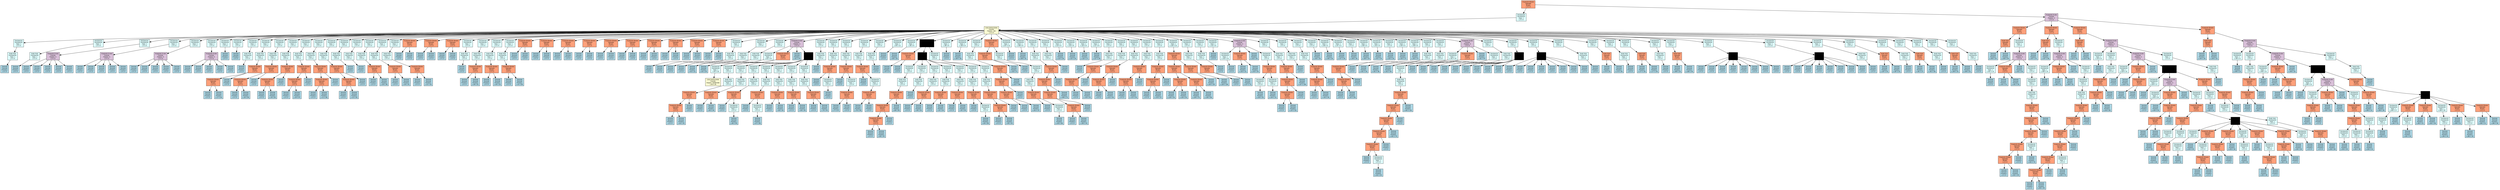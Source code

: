 digraph AST {
    rankdir=TB;
    node [shape=box, style=filled, fontname="Arial", fontsize=10];
    edge [fontname="Arial", fontsize=8];
    
    node0 [label="Expresión Binaria\nOperador\nBinario\nL:0 C:0", fillcolor="lightsalmon"];
    node1 [label="Declaración\nDeclaración\nHijos: 1\nL:0 C:0", fillcolor="lightcyan"];
    node0 -> node1;
    node2 [label="Lista Instrucciones\nFunción\nParams: 104\nL:0 C:0", fillcolor="lightgoldenrodyellow"];
    node1 -> node2;
    node3 [label="Declaración\nDeclaración\nHijos: 1\nL:0 C:0", fillcolor="lightcyan"];
    node2 -> node3;
    node4 [label="Nodo Nulo\nDeclaración\nHijos: 1\nL:0 C:0", fillcolor="lightcyan"];
    node3 -> node4;
    node5 [label="Terminal\nTerminal\nPrimitivo\nL:0 C:0", fillcolor="lightblue"];
    node4 -> node5;
    node6 [label="Declaración\nDeclaración\nHijos: 1\nL:0 C:0", fillcolor="lightcyan"];
    node2 -> node6;
    node7 [label="Nodo Nulo\nDeclaración\nHijos: 1\nL:0 C:0", fillcolor="lightcyan"];
    node6 -> node7;
    node8 [label="Terminal\nTerminal\nPrimitivo\nL:0 C:0", fillcolor="lightblue"];
    node7 -> node8;
    node9 [label="Declaración\nDeclaración\nHijos: 1\nL:0 C:0", fillcolor="lightcyan"];
    node2 -> node9;
    node10 [label="Expresión N-aria\nFunción\nParams: 5\nL:0 C:0", fillcolor="thistle"];
    node9 -> node10;
    node11 [label="Terminal\nTerminal\nPrimitivo\nL:0 C:0", fillcolor="lightblue"];
    node10 -> node11;
    node12 [label="Terminal\nTerminal\nPrimitivo\nL:0 C:0", fillcolor="lightblue"];
    node10 -> node12;
    node13 [label="Terminal\nTerminal\nPrimitivo\nL:0 C:0", fillcolor="lightblue"];
    node10 -> node13;
    node14 [label="Terminal\nTerminal\nPrimitivo\nL:0 C:0", fillcolor="lightblue"];
    node10 -> node14;
    node15 [label="Terminal\nTerminal\nPrimitivo\nL:0 C:0", fillcolor="lightblue"];
    node10 -> node15;
    node16 [label="Declaración\nDeclaración\nHijos: 1\nL:0 C:0", fillcolor="lightcyan"];
    node2 -> node16;
    node17 [label="Expresión N-aria\nFunción\nParams: 5\nL:0 C:0", fillcolor="thistle"];
    node16 -> node17;
    node18 [label="Terminal\nTerminal\nPrimitivo\nL:0 C:0", fillcolor="lightblue"];
    node17 -> node18;
    node19 [label="Terminal\nTerminal\nPrimitivo\nL:0 C:0", fillcolor="lightblue"];
    node17 -> node19;
    node20 [label="Terminal\nTerminal\nPrimitivo\nL:0 C:0", fillcolor="lightblue"];
    node17 -> node20;
    node21 [label="Terminal\nTerminal\nPrimitivo\nL:0 C:0", fillcolor="lightblue"];
    node17 -> node21;
    node22 [label="Terminal\nTerminal\nPrimitivo\nL:0 C:0", fillcolor="lightblue"];
    node17 -> node22;
    node23 [label="Declaración\nDeclaración\nHijos: 1\nL:0 C:0", fillcolor="lightcyan"];
    node2 -> node23;
    node24 [label="Expresión N-aria\nFunción\nParams: 5\nL:0 C:0", fillcolor="thistle"];
    node23 -> node24;
    node25 [label="Terminal\nTerminal\nPrimitivo\nL:0 C:0", fillcolor="lightblue"];
    node24 -> node25;
    node26 [label="Terminal\nTerminal\nPrimitivo\nL:0 C:0", fillcolor="lightblue"];
    node24 -> node26;
    node27 [label="Terminal\nTerminal\nPrimitivo\nL:0 C:0", fillcolor="lightblue"];
    node24 -> node27;
    node28 [label="Terminal\nTerminal\nPrimitivo\nL:0 C:0", fillcolor="lightblue"];
    node24 -> node28;
    node29 [label="Terminal\nTerminal\nPrimitivo\nL:0 C:0", fillcolor="lightblue"];
    node24 -> node29;
    node30 [label="Declaración\nDeclaración\nHijos: 1\nL:0 C:0", fillcolor="lightcyan"];
    node2 -> node30;
    node31 [label="Expresión N-aria\nFunción\nParams: 5\nL:0 C:0", fillcolor="thistle"];
    node30 -> node31;
    node32 [label="Terminal\nTerminal\nPrimitivo\nL:0 C:0", fillcolor="lightblue"];
    node31 -> node32;
    node33 [label="Terminal\nTerminal\nPrimitivo\nL:0 C:0", fillcolor="lightblue"];
    node31 -> node33;
    node34 [label="Terminal\nTerminal\nPrimitivo\nL:0 C:0", fillcolor="lightblue"];
    node31 -> node34;
    node35 [label="Terminal\nTerminal\nPrimitivo\nL:0 C:0", fillcolor="lightblue"];
    node31 -> node35;
    node36 [label="Terminal\nTerminal\nPrimitivo\nL:0 C:0", fillcolor="lightblue"];
    node31 -> node36;
    node37 [label="Declaración\nDeclaración\nHijos: 1\nL:0 C:0", fillcolor="lightcyan"];
    node2 -> node37;
    node38 [label="Terminal\nTerminal\nPrimitivo\nL:0 C:0", fillcolor="lightblue"];
    node37 -> node38;
    node39 [label="Declaración\nDeclaración\nHijos: 1\nL:0 C:0", fillcolor="lightcyan"];
    node2 -> node39;
    node40 [label="Terminal\nTerminal\nPrimitivo\nL:0 C:0", fillcolor="lightblue"];
    node39 -> node40;
    node41 [label="Declaración\nDeclaración\nHijos: 1\nL:0 C:0", fillcolor="lightcyan"];
    node2 -> node41;
    node42 [label="Nodo Nulo\nDeclaración\nHijos: 1\nL:0 C:0", fillcolor="lightcyan"];
    node41 -> node42;
    node43 [label="Terminal\nTerminal\nPrimitivo\nL:0 C:0", fillcolor="lightblue"];
    node42 -> node43;
    node44 [label="Declaración\nDeclaración\nHijos: 1\nL:0 C:0", fillcolor="lightcyan"];
    node2 -> node44;
    node45 [label="Nodo Nulo\nDeclaración\nHijos: 1\nL:0 C:0", fillcolor="lightcyan"];
    node44 -> node45;
    node46 [label="Expresión Binaria\nOperador\nBinario\nL:0 C:0", fillcolor="lightsalmon"];
    node45 -> node46;
    node47 [label="Expresión Binaria\nOperador\nBinario\nL:0 C:0", fillcolor="lightsalmon"];
    node46 -> node47;
    node48 [label="Terminal\nTerminal\nPrimitivo\nL:0 C:0", fillcolor="lightblue"];
    node47 -> node48;
    node49 [label="Terminal\nTerminal\nPrimitivo\nL:17 C:64", fillcolor="lightblue"];
    node47 -> node49;
    node50 [label="Terminal\nTerminal\nPrimitivo\nL:0 C:0", fillcolor="lightblue"];
    node46 -> node50;
    node51 [label="Declaración\nDeclaración\nHijos: 1\nL:0 C:0", fillcolor="lightcyan"];
    node2 -> node51;
    node52 [label="Nodo Nulo\nDeclaración\nHijos: 1\nL:0 C:0", fillcolor="lightcyan"];
    node51 -> node52;
    node53 [label="Expresión Binaria\nOperador\nBinario\nL:0 C:0", fillcolor="lightsalmon"];
    node52 -> node53;
    node54 [label="Expresión Binaria\nOperador\nBinario\nL:0 C:0", fillcolor="lightsalmon"];
    node53 -> node54;
    node55 [label="Terminal\nTerminal\nPrimitivo\nL:0 C:0", fillcolor="lightblue"];
    node54 -> node55;
    node56 [label="Terminal\nTerminal\nPrimitivo\nL:18 C:59", fillcolor="lightblue"];
    node54 -> node56;
    node57 [label="Terminal\nTerminal\nPrimitivo\nL:0 C:0", fillcolor="lightblue"];
    node53 -> node57;
    node58 [label="Declaración\nDeclaración\nHijos: 1\nL:0 C:0", fillcolor="lightcyan"];
    node2 -> node58;
    node59 [label="Nodo Nulo\nDeclaración\nHijos: 1\nL:0 C:0", fillcolor="lightcyan"];
    node58 -> node59;
    node60 [label="Expresión Binaria\nOperador\nBinario\nL:0 C:0", fillcolor="lightsalmon"];
    node59 -> node60;
    node61 [label="Expresión Binaria\nOperador\nBinario\nL:0 C:0", fillcolor="lightsalmon"];
    node60 -> node61;
    node62 [label="Terminal\nTerminal\nPrimitivo\nL:0 C:0", fillcolor="lightblue"];
    node61 -> node62;
    node63 [label="Terminal\nTerminal\nPrimitivo\nL:19 C:62", fillcolor="lightblue"];
    node61 -> node63;
    node64 [label="Terminal\nTerminal\nPrimitivo\nL:0 C:0", fillcolor="lightblue"];
    node60 -> node64;
    node65 [label="Declaración\nDeclaración\nHijos: 1\nL:0 C:0", fillcolor="lightcyan"];
    node2 -> node65;
    node66 [label="Nodo Nulo\nDeclaración\nHijos: 1\nL:0 C:0", fillcolor="lightcyan"];
    node65 -> node66;
    node67 [label="Expresión Binaria\nOperador\nBinario\nL:0 C:0", fillcolor="lightsalmon"];
    node66 -> node67;
    node68 [label="Expresión Binaria\nOperador\nBinario\nL:0 C:0", fillcolor="lightsalmon"];
    node67 -> node68;
    node69 [label="Terminal\nTerminal\nPrimitivo\nL:0 C:0", fillcolor="lightblue"];
    node68 -> node69;
    node70 [label="Terminal\nTerminal\nPrimitivo\nL:20 C:67", fillcolor="lightblue"];
    node68 -> node70;
    node71 [label="Terminal\nTerminal\nPrimitivo\nL:0 C:0", fillcolor="lightblue"];
    node67 -> node71;
    node72 [label="Declaración\nDeclaración\nHijos: 1\nL:0 C:0", fillcolor="lightcyan"];
    node2 -> node72;
    node73 [label="Nodo Nulo\nDeclaración\nHijos: 1\nL:0 C:0", fillcolor="lightcyan"];
    node72 -> node73;
    node74 [label="Expresión Binaria\nOperador\nBinario\nL:0 C:0", fillcolor="lightsalmon"];
    node73 -> node74;
    node75 [label="Expresión Binaria\nOperador\nBinario\nL:0 C:0", fillcolor="lightsalmon"];
    node74 -> node75;
    node76 [label="Terminal\nTerminal\nPrimitivo\nL:0 C:0", fillcolor="lightblue"];
    node75 -> node76;
    node77 [label="Terminal\nTerminal\nPrimitivo\nL:21 C:66", fillcolor="lightblue"];
    node75 -> node77;
    node78 [label="Terminal\nTerminal\nPrimitivo\nL:0 C:0", fillcolor="lightblue"];
    node74 -> node78;
    node79 [label="Declaración\nDeclaración\nHijos: 1\nL:0 C:0", fillcolor="lightcyan"];
    node2 -> node79;
    node80 [label="Nodo Nulo\nDeclaración\nHijos: 1\nL:0 C:0", fillcolor="lightcyan"];
    node79 -> node80;
    node81 [label="Expresión Binaria\nOperador\nBinario\nL:0 C:0", fillcolor="lightsalmon"];
    node80 -> node81;
    node82 [label="Expresión Binaria\nOperador\nBinario\nL:0 C:0", fillcolor="lightsalmon"];
    node81 -> node82;
    node83 [label="Terminal\nTerminal\nPrimitivo\nL:0 C:0", fillcolor="lightblue"];
    node82 -> node83;
    node84 [label="Terminal\nTerminal\nPrimitivo\nL:22 C:62", fillcolor="lightblue"];
    node82 -> node84;
    node85 [label="Terminal\nTerminal\nPrimitivo\nL:0 C:0", fillcolor="lightblue"];
    node81 -> node85;
    node86 [label="Declaración\nDeclaración\nHijos: 1\nL:0 C:0", fillcolor="lightcyan"];
    node2 -> node86;
    node87 [label="Nodo Nulo\nDeclaración\nHijos: 1\nL:0 C:0", fillcolor="lightcyan"];
    node86 -> node87;
    node88 [label="Terminal\nTerminal\nPrimitivo\nL:0 C:0", fillcolor="lightblue"];
    node87 -> node88;
    node89 [label="Declaración\nDeclaración\nHijos: 1\nL:0 C:0", fillcolor="lightcyan"];
    node2 -> node89;
    node90 [label="Nodo Nulo\nDeclaración\nHijos: 1\nL:0 C:0", fillcolor="lightcyan"];
    node89 -> node90;
    node91 [label="Terminal\nTerminal\nPrimitivo\nL:0 C:0", fillcolor="lightblue"];
    node90 -> node91;
    node92 [label="Declaración\nDeclaración\nHijos: 1\nL:0 C:0", fillcolor="lightcyan"];
    node2 -> node92;
    node93 [label="Nodo Nulo\nDeclaración\nHijos: 1\nL:0 C:0", fillcolor="lightcyan"];
    node92 -> node93;
    node94 [label="Expresión Binaria\nOperador\nBinario\nL:0 C:0", fillcolor="lightsalmon"];
    node93 -> node94;
    node95 [label="Terminal\nTerminal\nPrimitivo\nL:0 C:0", fillcolor="lightblue"];
    node94 -> node95;
    node96 [label="Terminal\nTerminal\nPrimitivo\nL:29 C:39", fillcolor="lightblue"];
    node94 -> node96;
    node97 [label="Declaración\nDeclaración\nHijos: 1\nL:0 C:0", fillcolor="lightcyan"];
    node2 -> node97;
    node98 [label="Nodo Nulo\nDeclaración\nHijos: 1\nL:0 C:0", fillcolor="lightcyan"];
    node97 -> node98;
    node99 [label="Expresión Binaria\nOperador\nBinario\nL:0 C:0", fillcolor="lightsalmon"];
    node98 -> node99;
    node100 [label="Terminal\nTerminal\nPrimitivo\nL:0 C:0", fillcolor="lightblue"];
    node99 -> node100;
    node101 [label="Terminal\nTerminal\nPrimitivo\nL:30 C:41", fillcolor="lightblue"];
    node99 -> node101;
    node102 [label="Declaración\nDeclaración\nHijos: 1\nL:0 C:0", fillcolor="lightcyan"];
    node2 -> node102;
    node103 [label="Nodo Nulo\nDeclaración\nHijos: 1\nL:0 C:0", fillcolor="lightcyan"];
    node102 -> node103;
    node104 [label="Expresión Binaria\nOperador\nBinario\nL:0 C:0", fillcolor="lightsalmon"];
    node103 -> node104;
    node105 [label="Terminal\nTerminal\nPrimitivo\nL:0 C:0", fillcolor="lightblue"];
    node104 -> node105;
    node106 [label="Terminal\nTerminal\nPrimitivo\nL:31 C:43", fillcolor="lightblue"];
    node104 -> node106;
    node107 [label="Expresión Binaria\nOperador\nBinario\nL:0 C:0", fillcolor="lightsalmon"];
    node2 -> node107;
    node108 [label="Terminal\nTerminal\nPrimitivo\nL:0 C:0", fillcolor="lightblue"];
    node107 -> node108;
    node109 [label="Terminal\nTerminal\nPrimitivo\nL:0 C:0", fillcolor="lightblue"];
    node107 -> node109;
    node110 [label="Expresión Binaria\nOperador\nBinario\nL:0 C:0", fillcolor="lightsalmon"];
    node2 -> node110;
    node111 [label="Terminal\nTerminal\nPrimitivo\nL:0 C:0", fillcolor="lightblue"];
    node110 -> node111;
    node112 [label="Terminal\nTerminal\nPrimitivo\nL:0 C:0", fillcolor="lightblue"];
    node110 -> node112;
    node113 [label="Expresión Binaria\nOperador\nBinario\nL:0 C:0", fillcolor="lightsalmon"];
    node2 -> node113;
    node114 [label="Terminal\nTerminal\nPrimitivo\nL:0 C:0", fillcolor="lightblue"];
    node113 -> node114;
    node115 [label="Terminal\nTerminal\nPrimitivo\nL:0 C:0", fillcolor="lightblue"];
    node113 -> node115;
    node116 [label="Declaración\nDeclaración\nHijos: 1\nL:0 C:0", fillcolor="lightcyan"];
    node2 -> node116;
    node117 [label="Nodo Nulo\nDeclaración\nHijos: 1\nL:0 C:0", fillcolor="lightcyan"];
    node116 -> node117;
    node118 [label="Terminal\nTerminal\nPrimitivo\nL:0 C:0", fillcolor="lightblue"];
    node117 -> node118;
    node119 [label="Declaración\nDeclaración\nHijos: 1\nL:0 C:0", fillcolor="lightcyan"];
    node2 -> node119;
    node120 [label="Nodo Nulo\nDeclaración\nHijos: 1\nL:0 C:0", fillcolor="lightcyan"];
    node119 -> node120;
    node121 [label="Expresión Binaria\nOperador\nBinario\nL:0 C:0", fillcolor="lightsalmon"];
    node120 -> node121;
    node122 [label="Terminal\nTerminal\nPrimitivo\nL:0 C:0", fillcolor="lightblue"];
    node121 -> node122;
    node123 [label="Terminal\nTerminal\nPrimitivo\nL:39 C:51", fillcolor="lightblue"];
    node121 -> node123;
    node124 [label="Declaración\nDeclaración\nHijos: 1\nL:0 C:0", fillcolor="lightcyan"];
    node2 -> node124;
    node125 [label="Nodo Nulo\nDeclaración\nHijos: 1\nL:0 C:0", fillcolor="lightcyan"];
    node124 -> node125;
    node126 [label="Expresión Binaria\nOperador\nBinario\nL:0 C:0", fillcolor="lightsalmon"];
    node125 -> node126;
    node127 [label="Terminal\nTerminal\nPrimitivo\nL:0 C:0", fillcolor="lightblue"];
    node126 -> node127;
    node128 [label="Terminal\nTerminal\nPrimitivo\nL:40 C:53", fillcolor="lightblue"];
    node126 -> node128;
    node129 [label="Declaración\nDeclaración\nHijos: 1\nL:0 C:0", fillcolor="lightcyan"];
    node2 -> node129;
    node130 [label="Nodo Nulo\nDeclaración\nHijos: 1\nL:0 C:0", fillcolor="lightcyan"];
    node129 -> node130;
    node131 [label="Expresión Binaria\nOperador\nBinario\nL:0 C:0", fillcolor="lightsalmon"];
    node130 -> node131;
    node132 [label="Terminal\nTerminal\nPrimitivo\nL:0 C:0", fillcolor="lightblue"];
    node131 -> node132;
    node133 [label="Terminal\nTerminal\nPrimitivo\nL:41 C:59", fillcolor="lightblue"];
    node131 -> node133;
    node134 [label="Expresión Binaria\nOperador\nBinario\nL:0 C:0", fillcolor="lightsalmon"];
    node2 -> node134;
    node135 [label="Terminal\nTerminal\nPrimitivo\nL:0 C:0", fillcolor="lightblue"];
    node134 -> node135;
    node136 [label="Terminal\nTerminal\nPrimitivo\nL:0 C:0", fillcolor="lightblue"];
    node134 -> node136;
    node137 [label="Expresión Binaria\nOperador\nBinario\nL:0 C:0", fillcolor="lightsalmon"];
    node2 -> node137;
    node138 [label="Terminal\nTerminal\nPrimitivo\nL:0 C:0", fillcolor="lightblue"];
    node137 -> node138;
    node139 [label="Terminal\nTerminal\nPrimitivo\nL:0 C:0", fillcolor="lightblue"];
    node137 -> node139;
    node140 [label="Expresión Binaria\nOperador\nBinario\nL:0 C:0", fillcolor="lightsalmon"];
    node2 -> node140;
    node141 [label="Terminal\nTerminal\nPrimitivo\nL:0 C:0", fillcolor="lightblue"];
    node140 -> node141;
    node142 [label="Terminal\nTerminal\nPrimitivo\nL:0 C:0", fillcolor="lightblue"];
    node140 -> node142;
    node143 [label="Expresión Binaria\nOperador\nBinario\nL:0 C:0", fillcolor="lightsalmon"];
    node2 -> node143;
    node144 [label="Terminal\nTerminal\nPrimitivo\nL:0 C:0", fillcolor="lightblue"];
    node143 -> node144;
    node145 [label="Terminal\nTerminal\nPrimitivo\nL:0 C:0", fillcolor="lightblue"];
    node143 -> node145;
    node146 [label="Expresión Binaria\nOperador\nBinario\nL:0 C:0", fillcolor="lightsalmon"];
    node2 -> node146;
    node147 [label="Terminal\nTerminal\nPrimitivo\nL:0 C:0", fillcolor="lightblue"];
    node146 -> node147;
    node148 [label="Terminal\nTerminal\nPrimitivo\nL:0 C:0", fillcolor="lightblue"];
    node146 -> node148;
    node149 [label="Expresión Binaria\nOperador\nBinario\nL:0 C:0", fillcolor="lightsalmon"];
    node2 -> node149;
    node150 [label="Terminal\nTerminal\nPrimitivo\nL:0 C:0", fillcolor="lightblue"];
    node149 -> node150;
    node151 [label="Terminal\nTerminal\nPrimitivo\nL:0 C:0", fillcolor="lightblue"];
    node149 -> node151;
    node152 [label="Expresión Binaria\nOperador\nBinario\nL:0 C:0", fillcolor="lightsalmon"];
    node2 -> node152;
    node153 [label="Terminal\nTerminal\nPrimitivo\nL:0 C:0", fillcolor="lightblue"];
    node152 -> node153;
    node154 [label="Terminal\nTerminal\nPrimitivo\nL:0 C:0", fillcolor="lightblue"];
    node152 -> node154;
    node155 [label="Expresión Binaria\nOperador\nBinario\nL:0 C:0", fillcolor="lightsalmon"];
    node2 -> node155;
    node156 [label="Terminal\nTerminal\nPrimitivo\nL:0 C:0", fillcolor="lightblue"];
    node155 -> node156;
    node157 [label="Terminal\nTerminal\nPrimitivo\nL:0 C:0", fillcolor="lightblue"];
    node155 -> node157;
    node158 [label="Expresión Binaria\nOperador\nBinario\nL:0 C:0", fillcolor="lightsalmon"];
    node2 -> node158;
    node159 [label="Terminal\nTerminal\nPrimitivo\nL:0 C:0", fillcolor="lightblue"];
    node158 -> node159;
    node160 [label="Terminal\nTerminal\nPrimitivo\nL:0 C:0", fillcolor="lightblue"];
    node158 -> node160;
    node161 [label="Expresión Binaria\nOperador\nBinario\nL:0 C:0", fillcolor="lightsalmon"];
    node2 -> node161;
    node162 [label="Terminal\nTerminal\nPrimitivo\nL:0 C:0", fillcolor="lightblue"];
    node161 -> node162;
    node163 [label="Terminal\nTerminal\nPrimitivo\nL:0 C:0", fillcolor="lightblue"];
    node161 -> node163;
    node164 [label="Declaración\nDeclaración\nHijos: 1\nL:0 C:0", fillcolor="lightcyan"];
    node2 -> node164;
    node165 [label="Nodo Nulo\nDeclaración\nHijos: 1\nL:0 C:0", fillcolor="lightcyan"];
    node164 -> node165;
    node166 [label="Terminal\nTerminal\nPrimitivo\nL:0 C:0", fillcolor="lightblue"];
    node165 -> node166;
    node167 [label="Declaración\nDeclaración\nHijos: 1\nL:0 C:0", fillcolor="lightcyan"];
    node2 -> node167;
    node168 [label="Nodo Nulo\nDeclaración\nHijos: 1\nL:0 C:0", fillcolor="lightcyan"];
    node167 -> node168;
    node169 [label="Terminal\nTerminal\nPrimitivo\nL:0 C:0", fillcolor="lightblue"];
    node168 -> node169;
    node170 [label="Declaración\nDeclaración\nHijos: 1\nL:0 C:0", fillcolor="lightcyan"];
    node2 -> node170;
    node171 [label="Nodo Nulo\nDeclaración\nHijos: 1\nL:0 C:0", fillcolor="lightcyan"];
    node170 -> node171;
    node172 [label="Terminal\nTerminal\nPrimitivo\nL:0 C:0", fillcolor="lightblue"];
    node171 -> node172;
    node173 [label="Expresión N-aria\nFunción\nParams: 4\nL:0 C:0", fillcolor="thistle"];
    node2 -> node173;
    node174 [label="Declaración\nDeclaración\nHijos: 1\nL:62 C:14", fillcolor="lightcyan"];
    node173 -> node174;
    node175 [label="Terminal\nTerminal\nPrimitivo\nL:0 C:0", fillcolor="lightblue"];
    node174 -> node175;
    node176 [label="Expresión Binaria\nOperador\nBinario\nL:0 C:0", fillcolor="lightsalmon"];
    node173 -> node176;
    node177 [label="Terminal\nTerminal\nPrimitivo\nL:62 C:21", fillcolor="lightblue"];
    node176 -> node177;
    node178 [label="Terminal\nTerminal\nPrimitivo\nL:62 C:25", fillcolor="lightblue"];
    node176 -> node178;
    node179 [label="Terminal\nTerminal\nPrimitivo\nL:62 C:43", fillcolor="lightblue"];
    node173 -> node179;
    node180 [label="Bloque\nFunción\nParams: 8\nL:0 C:0", fillcolor="lightkhaki"];
    node173 -> node180;
    node181 [label="Declaración\nDeclaración\nHijos: 1\nL:63 C:16", fillcolor="lightcyan"];
    node180 -> node181;
    node182 [label="Lista Instrucciones\nFunción\nParams: 422067440\nL:63 C:25", fillcolor="lightgoldenrodyellow"];
    node181 -> node182;
    node183 [label="Declaración\nDeclaración\nHijos: 1\nL:0 C:0", fillcolor="lightcyan"];
    node180 -> node183;
    node184 [label="Nodo Nulo\nDeclaración\nHijos: 1\nL:0 C:0", fillcolor="lightcyan"];
    node183 -> node184;
    node185 [label="Expresión Binaria\nOperador\nBinario\nL:0 C:0", fillcolor="lightsalmon"];
    node184 -> node185;
    node186 [label="Expresión Binaria\nOperador\nBinario\nL:0 C:0", fillcolor="lightsalmon"];
    node185 -> node186;
    node187 [label="Terminal\nTerminal\nPrimitivo\nL:0 C:0", fillcolor="lightblue"];
    node186 -> node187;
    node188 [label="Terminal\nTerminal\nPrimitivo\nL:64 C:43", fillcolor="lightblue"];
    node186 -> node188;
    node189 [label="Terminal\nTerminal\nPrimitivo\nL:0 C:0", fillcolor="lightblue"];
    node185 -> node189;
    node190 [label="Declaración\nDeclaración\nHijos: 1\nL:0 C:0", fillcolor="lightcyan"];
    node180 -> node190;
    node191 [label="Nodo Nulo\nDeclaración\nHijos: 1\nL:0 C:0", fillcolor="lightcyan"];
    node190 -> node191;
    node192 [label="Expresión Binaria\nOperador\nBinario\nL:0 C:0", fillcolor="lightsalmon"];
    node191 -> node192;
    node193 [label="Terminal\nTerminal\nPrimitivo\nL:0 C:0", fillcolor="lightblue"];
    node192 -> node193;
    node194 [label="Terminal\nTerminal\nPrimitivo\nL:65 C:44", fillcolor="lightblue"];
    node192 -> node194;
    node195 [label="Declaración\nDeclaración\nHijos: 1\nL:0 C:0", fillcolor="lightcyan"];
    node180 -> node195;
    node196 [label="Nodo Nulo\nDeclaración\nHijos: 1\nL:0 C:0", fillcolor="lightcyan"];
    node195 -> node196;
    node197 [label="Expresión Binaria\nOperador\nBinario\nL:0 C:0", fillcolor="lightsalmon"];
    node196 -> node197;
    node198 [label="Terminal\nTerminal\nPrimitivo\nL:0 C:0", fillcolor="lightblue"];
    node197 -> node198;
    node199 [label="Declaración\nDeclaración\nHijos: 1\nL:0 C:0", fillcolor="lightcyan"];
    node197 -> node199;
    node200 [label="Terminal\nTerminal\nPrimitivo\nL:66 C:55", fillcolor="lightblue"];
    node199 -> node200;
    node201 [label="Declaración\nDeclaración\nHijos: 1\nL:0 C:0", fillcolor="lightcyan"];
    node180 -> node201;
    node202 [label="Nodo Nulo\nDeclaración\nHijos: 1\nL:0 C:0", fillcolor="lightcyan"];
    node201 -> node202;
    node203 [label="Expresión Binaria\nOperador\nBinario\nL:0 C:0", fillcolor="lightsalmon"];
    node202 -> node203;
    node204 [label="Terminal\nTerminal\nPrimitivo\nL:0 C:0", fillcolor="lightblue"];
    node203 -> node204;
    node205 [label="Declaración\nDeclaración\nHijos: 1\nL:0 C:0", fillcolor="lightcyan"];
    node203 -> node205;
    node206 [label="Terminal\nTerminal\nPrimitivo\nL:67 C:58", fillcolor="lightblue"];
    node205 -> node206;
    node207 [label="Declaración\nDeclaración\nHijos: 1\nL:0 C:0", fillcolor="lightcyan"];
    node180 -> node207;
    node208 [label="Nodo Nulo\nDeclaración\nHijos: 1\nL:0 C:0", fillcolor="lightcyan"];
    node207 -> node208;
    node209 [label="Expresión Binaria\nOperador\nBinario\nL:0 C:0", fillcolor="lightsalmon"];
    node208 -> node209;
    node210 [label="Terminal\nTerminal\nPrimitivo\nL:0 C:0", fillcolor="lightblue"];
    node209 -> node210;
    node211 [label="Terminal\nTerminal\nPrimitivo\nL:68 C:44", fillcolor="lightblue"];
    node209 -> node211;
    node212 [label="Declaración\nDeclaración\nHijos: 1\nL:0 C:0", fillcolor="lightcyan"];
    node180 -> node212;
    node213 [label="Nodo Nulo\nDeclaración\nHijos: 1\nL:0 C:0", fillcolor="lightcyan"];
    node212 -> node213;
    node214 [label="Expresión Binaria\nOperador\nBinario\nL:0 C:0", fillcolor="lightsalmon"];
    node213 -> node214;
    node215 [label="Terminal\nTerminal\nPrimitivo\nL:0 C:0", fillcolor="lightblue"];
    node214 -> node215;
    node216 [label="Terminal\nTerminal\nPrimitivo\nL:69 C:45", fillcolor="lightblue"];
    node214 -> node216;
    node217 [label="Declaración\nDeclaración\nHijos: 1\nL:0 C:0", fillcolor="lightcyan"];
    node180 -> node217;
    node218 [label="Nodo Nulo\nDeclaración\nHijos: 1\nL:0 C:0", fillcolor="lightcyan"];
    node217 -> node218;
    node219 [label="Expresión Binaria\nOperador\nBinario\nL:0 C:0", fillcolor="lightsalmon"];
    node218 -> node219;
    node220 [label="Terminal\nTerminal\nPrimitivo\nL:0 C:0", fillcolor="lightblue"];
    node219 -> node220;
    node221 [label="Terminal\nTerminal\nPrimitivo\nL:70 C:43", fillcolor="lightblue"];
    node219 -> node221;
    node222 [label="Declaración\nDeclaración\nHijos: 1\nL:0 C:0", fillcolor="lightcyan"];
    node2 -> node222;
    node223 [label="Nodo Nulo\nDeclaración\nHijos: 1\nL:0 C:0", fillcolor="lightcyan"];
    node222 -> node223;
    node224 [label="Terminal\nTerminal\nPrimitivo\nL:0 C:0", fillcolor="lightblue"];
    node223 -> node224;
    node225 [label="Declaración\nDeclaración\nHijos: 1\nL:0 C:0", fillcolor="lightcyan"];
    node2 -> node225;
    node226 [label="Nodo Nulo\nDeclaración\nHijos: 1\nL:0 C:0", fillcolor="lightcyan"];
    node225 -> node226;
    node227 [label="Expresión Binaria\nOperador\nBinario\nL:0 C:0", fillcolor="lightsalmon"];
    node226 -> node227;
    node228 [label="Terminal\nTerminal\nPrimitivo\nL:0 C:0", fillcolor="lightblue"];
    node227 -> node228;
    node229 [label="Declaración\nDeclaración\nHijos: 1\nL:0 C:0", fillcolor="lightcyan"];
    node227 -> node229;
    node230 [label="Terminal\nTerminal\nPrimitivo\nL:0 C:0", fillcolor="lightblue"];
    node229 -> node230;
    node231 [label="Declaración\nDeclaración\nHijos: 1\nL:0 C:0", fillcolor="lightcyan"];
    node2 -> node231;
    node232 [label="Nodo Nulo\nDeclaración\nHijos: 1\nL:0 C:0", fillcolor="lightcyan"];
    node231 -> node232;
    node233 [label="Expresión Binaria\nOperador\nBinario\nL:0 C:0", fillcolor="lightsalmon"];
    node232 -> node233;
    node234 [label="Terminal\nTerminal\nPrimitivo\nL:0 C:0", fillcolor="lightblue"];
    node233 -> node234;
    node235 [label="Declaración\nDeclaración\nHijos: 1\nL:0 C:0", fillcolor="lightcyan"];
    node233 -> node235;
    node236 [label="Expresión Binaria\nOperador\nBinario\nL:0 C:0", fillcolor="lightsalmon"];
    node235 -> node236;
    node237 [label="Terminal\nTerminal\nPrimitivo\nL:77 C:57", fillcolor="lightblue"];
    node236 -> node237;
    node238 [label="Terminal\nTerminal\nPrimitivo\nL:0 C:0", fillcolor="lightblue"];
    node236 -> node238;
    node239 [label="Declaración\nDeclaración\nHijos: 1\nL:0 C:0", fillcolor="lightcyan"];
    node2 -> node239;
    node240 [label="Nodo Nulo\nDeclaración\nHijos: 1\nL:0 C:0", fillcolor="lightcyan"];
    node239 -> node240;
    node241 [label="Expresión Binaria\nOperador\nBinario\nL:0 C:0", fillcolor="lightsalmon"];
    node240 -> node241;
    node242 [label="Terminal\nTerminal\nPrimitivo\nL:0 C:0", fillcolor="lightblue"];
    node241 -> node242;
    node243 [label="Declaración\nDeclaración\nHijos: 1\nL:0 C:0", fillcolor="lightcyan"];
    node241 -> node243;
    node244 [label="Expresión Binaria\nOperador\nBinario\nL:0 C:0", fillcolor="lightsalmon"];
    node243 -> node244;
    node245 [label="Terminal\nTerminal\nPrimitivo\nL:78 C:59", fillcolor="lightblue"];
    node244 -> node245;
    node246 [label="Terminal\nTerminal\nPrimitivo\nL:0 C:0", fillcolor="lightblue"];
    node244 -> node246;
    node247 [label="Declaración\nDeclaración\nHijos: 1\nL:0 C:0", fillcolor="lightcyan"];
    node2 -> node247;
    node248 [label="Nodo Nulo\nDeclaración\nHijos: 1\nL:0 C:0", fillcolor="lightcyan"];
    node247 -> node248;
    node249 [label="Terminal\nTerminal\nPrimitivo\nL:0 C:0", fillcolor="lightblue"];
    node248 -> node249;
    node250 [label="Declaración\nDeclaración\nHijos: 1\nL:84 C:12", fillcolor="lightcyan"];
    node2 -> node250;
    node251 [label="Terminal\nTerminal\nPrimitivo\nL:0 C:0", fillcolor="lightblue"];
    node250 -> node251;
    node252 [label="Declaración\nDeclaración\nHijos: 1\nL:85 C:9", fillcolor="lightcyan"];
    node2 -> node252;
    node253 [label="Terminal\nTerminal\nPrimitivo\nL:85 C:28", fillcolor="lightblue"];
    node252 -> node253;
    node254 [label="Expresión Ternaria\nOperador\nTernario\nL:0 C:0", fillcolor="lightviolet"];
    node2 -> node254;
    node255 [label="Expresión Binaria\nOperador\nBinario\nL:0 C:0", fillcolor="lightsalmon"];
    node254 -> node255;
    node256 [label="Terminal\nTerminal\nPrimitivo\nL:87 C:9", fillcolor="lightblue"];
    node255 -> node256;
    node257 [label="Terminal\nTerminal\nPrimitivo\nL:0 C:0", fillcolor="lightblue"];
    node255 -> node257;
    node258 [label="Bloque\nFunción\nParams: 6\nL:0 C:0", fillcolor="lightkhaki"];
    node254 -> node258;
    node259 [label="Declaración\nDeclaración\nHijos: 1\nL:0 C:0", fillcolor="lightcyan"];
    node258 -> node259;
    node260 [label="Nodo Nulo\nDeclaración\nHijos: 1\nL:0 C:0", fillcolor="lightcyan"];
    node259 -> node260;
    node261 [label="Expresión Binaria\nOperador\nBinario\nL:0 C:0", fillcolor="lightsalmon"];
    node260 -> node261;
    node262 [label="Expresión Binaria\nOperador\nBinario\nL:0 C:0", fillcolor="lightsalmon"];
    node261 -> node262;
    node263 [label="Expresión Binaria\nOperador\nBinario\nL:0 C:0", fillcolor="lightsalmon"];
    node262 -> node263;
    node264 [label="Terminal\nTerminal\nPrimitivo\nL:0 C:0", fillcolor="lightblue"];
    node263 -> node264;
    node265 [label="Terminal\nTerminal\nPrimitivo\nL:88 C:43", fillcolor="lightblue"];
    node263 -> node265;
    node266 [label="Terminal\nTerminal\nPrimitivo\nL:0 C:0", fillcolor="lightblue"];
    node262 -> node266;
    node267 [label="Terminal\nTerminal\nPrimitivo\nL:88 C:93", fillcolor="lightblue"];
    node261 -> node267;
    node268 [label="Declaración\nDeclaración\nHijos: 1\nL:0 C:0", fillcolor="lightcyan"];
    node258 -> node268;
    node269 [label="Nodo Nulo\nDeclaración\nHijos: 1\nL:0 C:0", fillcolor="lightcyan"];
    node268 -> node269;
    node270 [label="Terminal\nTerminal\nPrimitivo\nL:0 C:0", fillcolor="lightblue"];
    node269 -> node270;
    node271 [label="Declaración\nDeclaración\nHijos: 1\nL:0 C:0", fillcolor="lightcyan"];
    node258 -> node271;
    node272 [label="Nodo Nulo\nDeclaración\nHijos: 1\nL:0 C:0", fillcolor="lightcyan"];
    node271 -> node272;
    node273 [label="Expresión Binaria\nOperador\nBinario\nL:0 C:0", fillcolor="lightsalmon"];
    node272 -> node273;
    node274 [label="Terminal\nTerminal\nPrimitivo\nL:0 C:0", fillcolor="lightblue"];
    node273 -> node274;
    node275 [label="Terminal\nTerminal\nPrimitivo\nL:90 C:44", fillcolor="lightblue"];
    node273 -> node275;
    node276 [label="Declaración\nDeclaración\nHijos: 1\nL:0 C:0", fillcolor="lightcyan"];
    node258 -> node276;
    node277 [label="Nodo Nulo\nDeclaración\nHijos: 1\nL:0 C:0", fillcolor="lightcyan"];
    node276 -> node277;
    node278 [label="Expresión Binaria\nOperador\nBinario\nL:0 C:0", fillcolor="lightsalmon"];
    node277 -> node278;
    node279 [label="Terminal\nTerminal\nPrimitivo\nL:0 C:0", fillcolor="lightblue"];
    node278 -> node279;
    node280 [label="Terminal\nTerminal\nPrimitivo\nL:91 C:44", fillcolor="lightblue"];
    node278 -> node280;
    node281 [label="Declaración\nDeclaración\nHijos: 1\nL:0 C:0", fillcolor="lightcyan"];
    node258 -> node281;
    node282 [label="Nodo Nulo\nDeclaración\nHijos: 1\nL:0 C:0", fillcolor="lightcyan"];
    node281 -> node282;
    node283 [label="Expresión Binaria\nOperador\nBinario\nL:0 C:0", fillcolor="lightsalmon"];
    node282 -> node283;
    node284 [label="Terminal\nTerminal\nPrimitivo\nL:0 C:0", fillcolor="lightblue"];
    node283 -> node284;
    node285 [label="Terminal\nTerminal\nPrimitivo\nL:92 C:45", fillcolor="lightblue"];
    node283 -> node285;
    node286 [label="Declaración\nDeclaración\nHijos: 1\nL:0 C:0", fillcolor="lightcyan"];
    node258 -> node286;
    node287 [label="Nodo Nulo\nDeclaración\nHijos: 1\nL:0 C:0", fillcolor="lightcyan"];
    node286 -> node287;
    node288 [label="Expresión Binaria\nOperador\nBinario\nL:0 C:0", fillcolor="lightsalmon"];
    node287 -> node288;
    node289 [label="Terminal\nTerminal\nPrimitivo\nL:0 C:0", fillcolor="lightblue"];
    node288 -> node289;
    node290 [label="Declaración\nDeclaración\nHijos: 1\nL:0 C:0", fillcolor="lightcyan"];
    node288 -> node290;
    node291 [label="Terminal\nTerminal\nPrimitivo\nL:93 C:58", fillcolor="lightblue"];
    node290 -> node291;
    node292 [label="Declaración\nDeclaración\nHijos: 1\nL:0 C:0", fillcolor="lightcyan"];
    node254 -> node292;
    node293 [label="Declaración\nDeclaración\nHijos: 1\nL:0 C:0", fillcolor="lightcyan"];
    node292 -> node293;
    node294 [label="Nodo Nulo\nDeclaración\nHijos: 1\nL:0 C:0", fillcolor="lightcyan"];
    node293 -> node294;
    node295 [label="Expresión Binaria\nOperador\nBinario\nL:0 C:0", fillcolor="lightsalmon"];
    node294 -> node295;
    node296 [label="Expresión Binaria\nOperador\nBinario\nL:0 C:0", fillcolor="lightsalmon"];
    node295 -> node296;
    node297 [label="Terminal\nTerminal\nPrimitivo\nL:0 C:0", fillcolor="lightblue"];
    node296 -> node297;
    node298 [label="Terminal\nTerminal\nPrimitivo\nL:95 C:43", fillcolor="lightblue"];
    node296 -> node298;
    node299 [label="Terminal\nTerminal\nPrimitivo\nL:0 C:0", fillcolor="lightblue"];
    node295 -> node299;
    node300 [label="Declaración\nDeclaración\nHijos: 1\nL:99 C:9", fillcolor="lightcyan"];
    node2 -> node300;
    node301 [label="Terminal\nTerminal\nPrimitivo\nL:0 C:0", fillcolor="lightblue"];
    node300 -> node301;
    node302 [label="Declaración\nDeclaración\nHijos: 1\nL:100 C:9", fillcolor="lightcyan"];
    node2 -> node302;
    node303 [label="Terminal\nTerminal\nPrimitivo\nL:100 C:26", fillcolor="lightblue"];
    node302 -> node303;
    node304 [label="Declaración\nDeclaración\nHijos: 1\nL:0 C:0", fillcolor="lightcyan"];
    node2 -> node304;
    node305 [label="Nodo Nulo\nDeclaración\nHijos: 1\nL:0 C:0", fillcolor="lightcyan"];
    node304 -> node305;
    node306 [label="Expresión Binaria\nOperador\nBinario\nL:0 C:0", fillcolor="lightsalmon"];
    node305 -> node306;
    node307 [label="Expresión Binaria\nOperador\nBinario\nL:0 C:0", fillcolor="lightsalmon"];
    node306 -> node307;
    node308 [label="Expresión Binaria\nOperador\nBinario\nL:0 C:0", fillcolor="lightsalmon"];
    node307 -> node308;
    node309 [label="Terminal\nTerminal\nPrimitivo\nL:0 C:0", fillcolor="lightblue"];
    node308 -> node309;
    node310 [label="Terminal\nTerminal\nPrimitivo\nL:101 C:37", fillcolor="lightblue"];
    node308 -> node310;
    node311 [label="Terminal\nTerminal\nPrimitivo\nL:0 C:0", fillcolor="lightblue"];
    node307 -> node311;
    node312 [label="Terminal\nTerminal\nPrimitivo\nL:101 C:100", fillcolor="lightblue"];
    node306 -> node312;
    node313 [label="Expresión Binaria\nOperador\nBinario\nL:0 C:0", fillcolor="lightsalmon"];
    node2 -> node313;
    node314 [label="Expresión Binaria\nOperador\nBinario\nL:0 C:0", fillcolor="lightsalmon"];
    node313 -> node314;
    node315 [label="Terminal\nTerminal\nPrimitivo\nL:102 C:9", fillcolor="lightblue"];
    node314 -> node315;
    node316 [label="Terminal\nTerminal\nPrimitivo\nL:0 C:0", fillcolor="lightblue"];
    node314 -> node316;
    node317 [label="Declaración\nDeclaración\nHijos: 1\nL:0 C:0", fillcolor="lightcyan"];
    node313 -> node317;
    node318 [label="Declaración\nDeclaración\nHijos: 1\nL:0 C:0", fillcolor="lightcyan"];
    node317 -> node318;
    node319 [label="Nodo Nulo\nDeclaración\nHijos: 1\nL:0 C:0", fillcolor="lightcyan"];
    node318 -> node319;
    node320 [label="Expresión Binaria\nOperador\nBinario\nL:0 C:0", fillcolor="lightsalmon"];
    node319 -> node320;
    node321 [label="Terminal\nTerminal\nPrimitivo\nL:0 C:0", fillcolor="lightblue"];
    node320 -> node321;
    node322 [label="Declaración\nDeclaración\nHijos: 1\nL:0 C:0", fillcolor="lightcyan"];
    node320 -> node322;
    node323 [label="Terminal\nTerminal\nPrimitivo\nL:103 C:68", fillcolor="lightblue"];
    node322 -> node323;
    node324 [label="Declaración\nDeclaración\nHijos: 1\nL:107 C:12", fillcolor="lightcyan"];
    node2 -> node324;
    node325 [label="Terminal\nTerminal\nPrimitivo\nL:0 C:0", fillcolor="lightblue"];
    node324 -> node325;
    node326 [label="Declaración\nDeclaración\nHijos: 1\nL:108 C:9", fillcolor="lightcyan"];
    node2 -> node326;
    node327 [label="Terminal\nTerminal\nPrimitivo\nL:108 C:31", fillcolor="lightblue"];
    node326 -> node327;
    node328 [label="Declaración\nDeclaración\nHijos: 1\nL:0 C:0", fillcolor="lightcyan"];
    node2 -> node328;
    node329 [label="Nodo Nulo\nDeclaración\nHijos: 1\nL:0 C:0", fillcolor="lightcyan"];
    node328 -> node329;
    node330 [label="Expresión Binaria\nOperador\nBinario\nL:0 C:0", fillcolor="lightsalmon"];
    node329 -> node330;
    node331 [label="Expresión Binaria\nOperador\nBinario\nL:0 C:0", fillcolor="lightsalmon"];
    node330 -> node331;
    node332 [label="Expresión Binaria\nOperador\nBinario\nL:0 C:0", fillcolor="lightsalmon"];
    node331 -> node332;
    node333 [label="Expresión Binaria\nOperador\nBinario\nL:0 C:0", fillcolor="lightsalmon"];
    node332 -> node333;
    node334 [label="Terminal\nTerminal\nPrimitivo\nL:0 C:0", fillcolor="lightblue"];
    node333 -> node334;
    node335 [label="Terminal\nTerminal\nPrimitivo\nL:109 C:43", fillcolor="lightblue"];
    node333 -> node335;
    node336 [label="Terminal\nTerminal\nPrimitivo\nL:0 C:0", fillcolor="lightblue"];
    node332 -> node336;
    node337 [label="Terminal\nTerminal\nPrimitivo\nL:109 C:73", fillcolor="lightblue"];
    node331 -> node337;
    node338 [label="Terminal\nTerminal\nPrimitivo\nL:0 C:0", fillcolor="lightblue"];
    node330 -> node338;
    node339 [label="Declaración\nDeclaración\nHijos: 1\nL:0 C:0", fillcolor="lightcyan"];
    node2 -> node339;
    node340 [label="Nodo Nulo\nDeclaración\nHijos: 1\nL:0 C:0", fillcolor="lightcyan"];
    node339 -> node340;
    node341 [label="Terminal\nTerminal\nPrimitivo\nL:0 C:0", fillcolor="lightblue"];
    node340 -> node341;
    node342 [label="Declaración\nDeclaración\nHijos: 1\nL:114 C:9", fillcolor="lightcyan"];
    node2 -> node342;
    node343 [label="Terminal\nTerminal\nPrimitivo\nL:114 C:26", fillcolor="lightblue"];
    node342 -> node343;
    node344 [label="Declaración\nDeclaración\nHijos: 1\nL:115 C:9", fillcolor="lightcyan"];
    node2 -> node344;
    node345 [label="Terminal\nTerminal\nPrimitivo\nL:115 C:24", fillcolor="lightblue"];
    node344 -> node345;
    node346 [label="Declaración\nDeclaración\nHijos: 1\nL:116 C:9", fillcolor="lightcyan"];
    node2 -> node346;
    node347 [label="Terminal\nTerminal\nPrimitivo\nL:116 C:27", fillcolor="lightblue"];
    node346 -> node347;
    node348 [label="Declaración\nDeclaración\nHijos: 1\nL:117 C:9", fillcolor="lightcyan"];
    node2 -> node348;
    node349 [label="Terminal\nTerminal\nPrimitivo\nL:117 C:28", fillcolor="lightblue"];
    node348 -> node349;
    node350 [label="Declaración\nDeclaración\nHijos: 1\nL:0 C:0", fillcolor="lightcyan"];
    node2 -> node350;
    node351 [label="Nodo Nulo\nDeclaración\nHijos: 1\nL:0 C:0", fillcolor="lightcyan"];
    node350 -> node351;
    node352 [label="Terminal\nTerminal\nPrimitivo\nL:0 C:0", fillcolor="lightblue"];
    node351 -> node352;
    node353 [label="Declaración\nDeclaración\nHijos: 1\nL:0 C:0", fillcolor="lightcyan"];
    node2 -> node353;
    node354 [label="Nodo Nulo\nDeclaración\nHijos: 1\nL:0 C:0", fillcolor="lightcyan"];
    node353 -> node354;
    node355 [label="Expresión Binaria\nOperador\nBinario\nL:0 C:0", fillcolor="lightsalmon"];
    node354 -> node355;
    node356 [label="Expresión Binaria\nOperador\nBinario\nL:0 C:0", fillcolor="lightsalmon"];
    node355 -> node356;
    node357 [label="Terminal\nTerminal\nPrimitivo\nL:0 C:0", fillcolor="lightblue"];
    node356 -> node357;
    node358 [label="Terminal\nTerminal\nPrimitivo\nL:120 C:42", fillcolor="lightblue"];
    node356 -> node358;
    node359 [label="Terminal\nTerminal\nPrimitivo\nL:0 C:0", fillcolor="lightblue"];
    node355 -> node359;
    node360 [label="Declaración\nDeclaración\nHijos: 1\nL:0 C:0", fillcolor="lightcyan"];
    node2 -> node360;
    node361 [label="Nodo Nulo\nDeclaración\nHijos: 1\nL:0 C:0", fillcolor="lightcyan"];
    node360 -> node361;
    node362 [label="Expresión Binaria\nOperador\nBinario\nL:0 C:0", fillcolor="lightsalmon"];
    node361 -> node362;
    node363 [label="Expresión Binaria\nOperador\nBinario\nL:0 C:0", fillcolor="lightsalmon"];
    node362 -> node363;
    node364 [label="Terminal\nTerminal\nPrimitivo\nL:0 C:0", fillcolor="lightblue"];
    node363 -> node364;
    node365 [label="Terminal\nTerminal\nPrimitivo\nL:121 C:40", fillcolor="lightblue"];
    node363 -> node365;
    node366 [label="Terminal\nTerminal\nPrimitivo\nL:0 C:0", fillcolor="lightblue"];
    node362 -> node366;
    node367 [label="Declaración\nDeclaración\nHijos: 1\nL:0 C:0", fillcolor="lightcyan"];
    node2 -> node367;
    node368 [label="Nodo Nulo\nDeclaración\nHijos: 1\nL:0 C:0", fillcolor="lightcyan"];
    node367 -> node368;
    node369 [label="Expresión Binaria\nOperador\nBinario\nL:0 C:0", fillcolor="lightsalmon"];
    node368 -> node369;
    node370 [label="Expresión Binaria\nOperador\nBinario\nL:0 C:0", fillcolor="lightsalmon"];
    node369 -> node370;
    node371 [label="Terminal\nTerminal\nPrimitivo\nL:0 C:0", fillcolor="lightblue"];
    node370 -> node371;
    node372 [label="Terminal\nTerminal\nPrimitivo\nL:122 C:43", fillcolor="lightblue"];
    node370 -> node372;
    node373 [label="Terminal\nTerminal\nPrimitivo\nL:0 C:0", fillcolor="lightblue"];
    node369 -> node373;
    node374 [label="Declaración\nDeclaración\nHijos: 1\nL:0 C:0", fillcolor="lightcyan"];
    node2 -> node374;
    node375 [label="Nodo Nulo\nDeclaración\nHijos: 1\nL:0 C:0", fillcolor="lightcyan"];
    node374 -> node375;
    node376 [label="Expresión Binaria\nOperador\nBinario\nL:0 C:0", fillcolor="lightsalmon"];
    node375 -> node376;
    node377 [label="Expresión Binaria\nOperador\nBinario\nL:0 C:0", fillcolor="lightsalmon"];
    node376 -> node377;
    node378 [label="Terminal\nTerminal\nPrimitivo\nL:0 C:0", fillcolor="lightblue"];
    node377 -> node378;
    node379 [label="Terminal\nTerminal\nPrimitivo\nL:123 C:47", fillcolor="lightblue"];
    node377 -> node379;
    node380 [label="Terminal\nTerminal\nPrimitivo\nL:0 C:0", fillcolor="lightblue"];
    node376 -> node380;
    node381 [label="Declaración\nDeclaración\nHijos: 1\nL:126 C:13", fillcolor="lightcyan"];
    node2 -> node381;
    node382 [label="Expresión Binaria\nOperador\nBinario\nL:0 C:0", fillcolor="lightsalmon"];
    node381 -> node382;
    node383 [label="Expresión Binaria\nOperador\nBinario\nL:0 C:0", fillcolor="lightsalmon"];
    node382 -> node383;
    node384 [label="Expresión Binaria\nOperador\nBinario\nL:0 C:0", fillcolor="lightsalmon"];
    node383 -> node384;
    node385 [label="Terminal\nTerminal\nPrimitivo\nL:126 C:34", fillcolor="lightblue"];
    node384 -> node385;
    node386 [label="Terminal\nTerminal\nPrimitivo\nL:126 C:52", fillcolor="lightblue"];
    node384 -> node386;
    node387 [label="Expresión Binaria\nOperador\nBinario\nL:0 C:0", fillcolor="lightsalmon"];
    node383 -> node387;
    node388 [label="Terminal\nTerminal\nPrimitivo\nL:126 C:70", fillcolor="lightblue"];
    node387 -> node388;
    node389 [label="Terminal\nTerminal\nPrimitivo\nL:126 C:86", fillcolor="lightblue"];
    node387 -> node389;
    node390 [label="Expresión Binaria\nOperador\nBinario\nL:0 C:0", fillcolor="lightsalmon"];
    node382 -> node390;
    node391 [label="Terminal\nTerminal\nPrimitivo\nL:126 C:107", fillcolor="lightblue"];
    node390 -> node391;
    node392 [label="Terminal\nTerminal\nPrimitivo\nL:126 C:126", fillcolor="lightblue"];
    node390 -> node392;
    node393 [label="Declaración\nDeclaración\nHijos: 1\nL:0 C:0", fillcolor="lightcyan"];
    node2 -> node393;
    node394 [label="Nodo Nulo\nDeclaración\nHijos: 1\nL:0 C:0", fillcolor="lightcyan"];
    node393 -> node394;
    node395 [label="Expresión Binaria\nOperador\nBinario\nL:0 C:0", fillcolor="lightsalmon"];
    node394 -> node395;
    node396 [label="Terminal\nTerminal\nPrimitivo\nL:0 C:0", fillcolor="lightblue"];
    node395 -> node396;
    node397 [label="Terminal\nTerminal\nPrimitivo\nL:127 C:73", fillcolor="lightblue"];
    node395 -> node397;
    node398 [label="Declaración\nDeclaración\nHijos: 1\nL:0 C:0", fillcolor="lightcyan"];
    node2 -> node398;
    node399 [label="Nodo Nulo\nDeclaración\nHijos: 1\nL:0 C:0", fillcolor="lightcyan"];
    node398 -> node399;
    node400 [label="Terminal\nTerminal\nPrimitivo\nL:0 C:0", fillcolor="lightblue"];
    node399 -> node400;
    node401 [label="Declaración\nDeclaración\nHijos: 1\nL:131 C:9", fillcolor="lightcyan"];
    node2 -> node401;
    node402 [label="Terminal\nTerminal\nPrimitivo\nL:0 C:0", fillcolor="lightblue"];
    node401 -> node402;
    node403 [label="Expresión N-aria\nFunción\nParams: 4\nL:0 C:0", fillcolor="thistle"];
    node2 -> node403;
    node404 [label="Declaración\nDeclaración\nHijos: 1\nL:132 C:14", fillcolor="lightcyan"];
    node403 -> node404;
    node405 [label="Terminal\nTerminal\nPrimitivo\nL:0 C:0", fillcolor="lightblue"];
    node404 -> node405;
    node406 [label="Expresión Binaria\nOperador\nBinario\nL:0 C:0", fillcolor="lightsalmon"];
    node403 -> node406;
    node407 [label="Terminal\nTerminal\nPrimitivo\nL:132 C:21", fillcolor="lightblue"];
    node406 -> node407;
    node408 [label="Terminal\nTerminal\nPrimitivo\nL:132 C:25", fillcolor="lightblue"];
    node406 -> node408;
    node409 [label="Terminal\nTerminal\nPrimitivo\nL:132 C:45", fillcolor="lightblue"];
    node403 -> node409;
    node410 [label="Declaración\nDeclaración\nHijos: 1\nL:0 C:0", fillcolor="lightcyan"];
    node403 -> node410;
    node411 [label="Expresión Binaria\nOperador\nBinario\nL:0 C:0", fillcolor="lightsalmon"];
    node410 -> node411;
    node412 [label="Declaración\nDeclaración\nHijos: 1\nL:0 C:0", fillcolor="lightcyan"];
    node411 -> node412;
    node413 [label="Terminal\nTerminal\nPrimitivo\nL:133 C:25", fillcolor="lightblue"];
    node412 -> node413;
    node414 [label="Declaración\nDeclaración\nHijos: 1\nL:0 C:0", fillcolor="lightcyan"];
    node411 -> node414;
    node415 [label="Terminal\nTerminal\nPrimitivo\nL:134 C:13", fillcolor="lightblue"];
    node414 -> node415;
    node416 [label="Declaración\nDeclaración\nHijos: 1\nL:0 C:0", fillcolor="lightcyan"];
    node2 -> node416;
    node417 [label="Nodo Nulo\nDeclaración\nHijos: 1\nL:0 C:0", fillcolor="lightcyan"];
    node416 -> node417;
    node418 [label="Expresión Binaria\nOperador\nBinario\nL:0 C:0", fillcolor="lightsalmon"];
    node417 -> node418;
    node419 [label="Expresión Binaria\nOperador\nBinario\nL:0 C:0", fillcolor="lightsalmon"];
    node418 -> node419;
    node420 [label="Expresión Binaria\nOperador\nBinario\nL:0 C:0", fillcolor="lightsalmon"];
    node419 -> node420;
    node421 [label="Terminal\nTerminal\nPrimitivo\nL:0 C:0", fillcolor="lightblue"];
    node420 -> node421;
    node422 [label="Terminal\nTerminal\nPrimitivo\nL:137 C:52", fillcolor="lightblue"];
    node420 -> node422;
    node423 [label="Terminal\nTerminal\nPrimitivo\nL:0 C:0", fillcolor="lightblue"];
    node419 -> node423;
    node424 [label="Terminal\nTerminal\nPrimitivo\nL:137 C:100", fillcolor="lightblue"];
    node418 -> node424;
    node425 [label="Declaración\nDeclaración\nHijos: 1\nL:0 C:0", fillcolor="lightcyan"];
    node2 -> node425;
    node426 [label="Nodo Nulo\nDeclaración\nHijos: 1\nL:0 C:0", fillcolor="lightcyan"];
    node425 -> node426;
    node427 [label="Terminal\nTerminal\nPrimitivo\nL:0 C:0", fillcolor="lightblue"];
    node426 -> node427;
    node428 [label="Declaración\nDeclaración\nHijos: 1\nL:0 C:0", fillcolor="lightcyan"];
    node2 -> node428;
    node429 [label="Nodo Nulo\nDeclaración\nHijos: 1\nL:0 C:0", fillcolor="lightcyan"];
    node428 -> node429;
    node430 [label="Expresión Binaria\nOperador\nBinario\nL:0 C:0", fillcolor="lightsalmon"];
    node429 -> node430;
    node431 [label="Expresión Binaria\nOperador\nBinario\nL:0 C:0", fillcolor="lightsalmon"];
    node430 -> node431;
    node432 [label="Terminal\nTerminal\nPrimitivo\nL:0 C:0", fillcolor="lightblue"];
    node431 -> node432;
    node433 [label="Terminal\nTerminal\nPrimitivo\nL:143 C:45", fillcolor="lightblue"];
    node431 -> node433;
    node434 [label="Terminal\nTerminal\nPrimitivo\nL:0 C:0", fillcolor="lightblue"];
    node430 -> node434;
    node435 [label="Declaración\nDeclaración\nHijos: 1\nL:0 C:0", fillcolor="lightcyan"];
    node2 -> node435;
    node436 [label="Terminal\nTerminal\nPrimitivo\nL:145 C:35", fillcolor="lightblue"];
    node435 -> node436;
    node437 [label="Declaración\nDeclaración\nHijos: 1\nL:146 C:5", fillcolor="lightcyan"];
    node2 -> node437;
    node438 [label="Terminal\nTerminal\nPrimitivo\nL:146 C:26", fillcolor="lightblue"];
    node437 -> node438;
    node439 [label="Declaración\nDeclaración\nHijos: 1\nL:147 C:5", fillcolor="lightcyan"];
    node2 -> node439;
    node440 [label="Terminal\nTerminal\nPrimitivo\nL:147 C:26", fillcolor="lightblue"];
    node439 -> node440;
    node441 [label="Declaración\nDeclaración\nHijos: 1\nL:0 C:0", fillcolor="lightcyan"];
    node2 -> node441;
    node442 [label="Terminal\nTerminal\nPrimitivo\nL:149 C:30", fillcolor="lightblue"];
    node441 -> node442;
    node443 [label="Declaración\nDeclaración\nHijos: 1\nL:150 C:5", fillcolor="lightcyan"];
    node2 -> node443;
    node444 [label="Terminal\nTerminal\nPrimitivo\nL:150 C:24", fillcolor="lightblue"];
    node443 -> node444;
    node445 [label="Declaración\nDeclaración\nHijos: 1\nL:151 C:5", fillcolor="lightcyan"];
    node2 -> node445;
    node446 [label="Terminal\nTerminal\nPrimitivo\nL:151 C:24", fillcolor="lightblue"];
    node445 -> node446;
    node447 [label="Declaración\nDeclaración\nHijos: 1\nL:0 C:0", fillcolor="lightcyan"];
    node2 -> node447;
    node448 [label="Terminal\nTerminal\nPrimitivo\nL:153 C:33", fillcolor="lightblue"];
    node447 -> node448;
    node449 [label="Declaración\nDeclaración\nHijos: 1\nL:154 C:5", fillcolor="lightcyan"];
    node2 -> node449;
    node450 [label="Terminal\nTerminal\nPrimitivo\nL:154 C:27", fillcolor="lightblue"];
    node449 -> node450;
    node451 [label="Declaración\nDeclaración\nHijos: 1\nL:155 C:5", fillcolor="lightcyan"];
    node2 -> node451;
    node452 [label="Terminal\nTerminal\nPrimitivo\nL:155 C:27", fillcolor="lightblue"];
    node451 -> node452;
    node453 [label="Declaración\nDeclaración\nHijos: 1\nL:0 C:0", fillcolor="lightcyan"];
    node2 -> node453;
    node454 [label="Nodo Nulo\nDeclaración\nHijos: 1\nL:0 C:0", fillcolor="lightcyan"];
    node453 -> node454;
    node455 [label="Expresión Binaria\nOperador\nBinario\nL:0 C:0", fillcolor="lightsalmon"];
    node454 -> node455;
    node456 [label="Expresión Binaria\nOperador\nBinario\nL:0 C:0", fillcolor="lightsalmon"];
    node455 -> node456;
    node457 [label="Terminal\nTerminal\nPrimitivo\nL:0 C:0", fillcolor="lightblue"];
    node456 -> node457;
    node458 [label="Terminal\nTerminal\nPrimitivo\nL:157 C:50", fillcolor="lightblue"];
    node456 -> node458;
    node459 [label="Terminal\nTerminal\nPrimitivo\nL:0 C:0", fillcolor="lightblue"];
    node455 -> node459;
    node460 [label="Declaración\nDeclaración\nHijos: 1\nL:0 C:0", fillcolor="lightcyan"];
    node2 -> node460;
    node461 [label="Nodo Nulo\nDeclaración\nHijos: 1\nL:0 C:0", fillcolor="lightcyan"];
    node460 -> node461;
    node462 [label="Terminal\nTerminal\nPrimitivo\nL:0 C:0", fillcolor="lightblue"];
    node461 -> node462;
    node463 [label="Expresión N-aria\nFunción\nParams: 4\nL:0 C:0", fillcolor="thistle"];
    node2 -> node463;
    node464 [label="Declaración\nDeclaración\nHijos: 1\nL:161 C:14", fillcolor="lightcyan"];
    node463 -> node464;
    node465 [label="Terminal\nTerminal\nPrimitivo\nL:161 C:18", fillcolor="lightblue"];
    node464 -> node465;
    node466 [label="Expresión Binaria\nOperador\nBinario\nL:0 C:0", fillcolor="lightsalmon"];
    node463 -> node466;
    node467 [label="Terminal\nTerminal\nPrimitivo\nL:161 C:36", fillcolor="lightblue"];
    node466 -> node467;
    node468 [label="Terminal\nTerminal\nPrimitivo\nL:161 C:40", fillcolor="lightblue"];
    node466 -> node468;
    node469 [label="Terminal\nTerminal\nPrimitivo\nL:161 C:67", fillcolor="lightblue"];
    node463 -> node469;
    node470 [label="Declaración\nDeclaración\nHijos: 1\nL:0 C:0", fillcolor="lightcyan"];
    node463 -> node470;
    node471 [label="Declaración\nDeclaración\nHijos: 1\nL:0 C:0", fillcolor="lightcyan"];
    node470 -> node471;
    node472 [label="Nodo Nulo\nDeclaración\nHijos: 1\nL:0 C:0", fillcolor="lightcyan"];
    node471 -> node472;
    node473 [label="Expresión Binaria\nOperador\nBinario\nL:0 C:0", fillcolor="lightsalmon"];
    node472 -> node473;
    node474 [label="Expresión Binaria\nOperador\nBinario\nL:0 C:0", fillcolor="lightsalmon"];
    node473 -> node474;
    node475 [label="Expresión Binaria\nOperador\nBinario\nL:0 C:0", fillcolor="lightsalmon"];
    node474 -> node475;
    node476 [label="Expresión Binaria\nOperador\nBinario\nL:0 C:0", fillcolor="lightsalmon"];
    node475 -> node476;
    node477 [label="Expresión Binaria\nOperador\nBinario\nL:0 C:0", fillcolor="lightsalmon"];
    node476 -> node477;
    node478 [label="Terminal\nTerminal\nPrimitivo\nL:0 C:0", fillcolor="lightblue"];
    node477 -> node478;
    node479 [label="Declaración\nDeclaración\nHijos: 1\nL:0 C:0", fillcolor="lightcyan"];
    node477 -> node479;
    node480 [label="Terminal\nTerminal\nPrimitivo\nL:162 C:54", fillcolor="lightblue"];
    node479 -> node480;
    node481 [label="Terminal\nTerminal\nPrimitivo\nL:0 C:0", fillcolor="lightblue"];
    node476 -> node481;
    node482 [label="Terminal\nTerminal\nPrimitivo\nL:162 C:76", fillcolor="lightblue"];
    node475 -> node482;
    node483 [label="Terminal\nTerminal\nPrimitivo\nL:0 C:0", fillcolor="lightblue"];
    node474 -> node483;
    node484 [label="Terminal\nTerminal\nPrimitivo\nL:162 C:132", fillcolor="lightblue"];
    node473 -> node484;
    node485 [label="Declaración\nDeclaración\nHijos: 1\nL:0 C:0", fillcolor="lightcyan"];
    node2 -> node485;
    node486 [label="Nodo Nulo\nDeclaración\nHijos: 1\nL:0 C:0", fillcolor="lightcyan"];
    node485 -> node486;
    node487 [label="Terminal\nTerminal\nPrimitivo\nL:0 C:0", fillcolor="lightblue"];
    node486 -> node487;
    node488 [label="Declaración\nDeclaración\nHijos: 1\nL:0 C:0", fillcolor="lightcyan"];
    node2 -> node488;
    node489 [label="Bloque\nFunción\nParams: 8\nL:0 C:0", fillcolor="lightkhaki"];
    node488 -> node489;
    node490 [label="Terminal\nTerminal\nPrimitivo\nL:0 C:0", fillcolor="lightblue"];
    node489 -> node490;
    node491 [label="Terminal\nTerminal\nPrimitivo\nL:0 C:0", fillcolor="lightblue"];
    node489 -> node491;
    node492 [label="Terminal\nTerminal\nPrimitivo\nL:0 C:0", fillcolor="lightblue"];
    node489 -> node492;
    node493 [label="Terminal\nTerminal\nPrimitivo\nL:0 C:0", fillcolor="lightblue"];
    node489 -> node493;
    node494 [label="Terminal\nTerminal\nPrimitivo\nL:0 C:0", fillcolor="lightblue"];
    node489 -> node494;
    node495 [label="Terminal\nTerminal\nPrimitivo\nL:0 C:0", fillcolor="lightblue"];
    node489 -> node495;
    node496 [label="Terminal\nTerminal\nPrimitivo\nL:0 C:0", fillcolor="lightblue"];
    node489 -> node496;
    node497 [label="Terminal\nTerminal\nPrimitivo\nL:0 C:0", fillcolor="lightblue"];
    node489 -> node497;
    node498 [label="Declaración\nDeclaración\nHijos: 1\nL:0 C:0", fillcolor="lightcyan"];
    node2 -> node498;
    node499 [label="Bloque\nFunción\nParams: 8\nL:0 C:0", fillcolor="lightkhaki"];
    node498 -> node499;
    node500 [label="Terminal\nTerminal\nPrimitivo\nL:0 C:0", fillcolor="lightblue"];
    node499 -> node500;
    node501 [label="Terminal\nTerminal\nPrimitivo\nL:0 C:0", fillcolor="lightblue"];
    node499 -> node501;
    node502 [label="Terminal\nTerminal\nPrimitivo\nL:0 C:0", fillcolor="lightblue"];
    node499 -> node502;
    node503 [label="Terminal\nTerminal\nPrimitivo\nL:0 C:0", fillcolor="lightblue"];
    node499 -> node503;
    node504 [label="Terminal\nTerminal\nPrimitivo\nL:0 C:0", fillcolor="lightblue"];
    node499 -> node504;
    node505 [label="Terminal\nTerminal\nPrimitivo\nL:0 C:0", fillcolor="lightblue"];
    node499 -> node505;
    node506 [label="Terminal\nTerminal\nPrimitivo\nL:0 C:0", fillcolor="lightblue"];
    node499 -> node506;
    node507 [label="Terminal\nTerminal\nPrimitivo\nL:0 C:0", fillcolor="lightblue"];
    node499 -> node507;
    node508 [label="Declaración\nDeclaración\nHijos: 1\nL:0 C:0", fillcolor="lightcyan"];
    node2 -> node508;
    node509 [label="Nodo Nulo\nDeclaración\nHijos: 1\nL:0 C:0", fillcolor="lightcyan"];
    node508 -> node509;
    node510 [label="Terminal\nTerminal\nPrimitivo\nL:0 C:0", fillcolor="lightblue"];
    node509 -> node510;
    node511 [label="Declaración\nDeclaración\nHijos: 1\nL:0 C:0", fillcolor="lightcyan"];
    node2 -> node511;
    node512 [label="Nodo Nulo\nOperador\nBinario\nL:0 C:0", fillcolor="lightsalmon"];
    node511 -> node512;
    node513 [label="Terminal\nTerminal\nPrimitivo\nL:173 C:23", fillcolor="lightblue"];
    node512 -> node513;
    node514 [label="Terminal\nTerminal\nPrimitivo\nL:173 C:45", fillcolor="lightblue"];
    node512 -> node514;
    node515 [label="Declaración\nDeclaración\nHijos: 1\nL:0 C:0", fillcolor="lightcyan"];
    node2 -> node515;
    node516 [label="Nodo Nulo\nDeclaración\nHijos: 1\nL:0 C:0", fillcolor="lightcyan"];
    node515 -> node516;
    node517 [label="Terminal\nTerminal\nPrimitivo\nL:0 C:0", fillcolor="lightblue"];
    node516 -> node517;
    node518 [label="Declaración\nDeclaración\nHijos: 1\nL:0 C:0", fillcolor="lightcyan"];
    node2 -> node518;
    node519 [label="Nodo Nulo\nOperador\nBinario\nL:0 C:0", fillcolor="lightsalmon"];
    node518 -> node519;
    node520 [label="Terminal\nTerminal\nPrimitivo\nL:177 C:25", fillcolor="lightblue"];
    node519 -> node520;
    node521 [label="Terminal\nTerminal\nPrimitivo\nL:177 C:45", fillcolor="lightblue"];
    node519 -> node521;
    node522 [label="Declaración\nDeclaración\nHijos: 1\nL:0 C:0", fillcolor="lightcyan"];
    node2 -> node522;
    node523 [label="Nodo Nulo\nDeclaración\nHijos: 1\nL:0 C:0", fillcolor="lightcyan"];
    node522 -> node523;
    node524 [label="Terminal\nTerminal\nPrimitivo\nL:0 C:0", fillcolor="lightblue"];
    node523 -> node524;
    node525 [label="Declaración\nDeclaración\nHijos: 1\nL:0 C:0", fillcolor="lightcyan"];
    node2 -> node525;
    node526 [label="Nodo Nulo\nOperador\nBinario\nL:0 C:0", fillcolor="lightsalmon"];
    node525 -> node526;
    node527 [label="Terminal\nTerminal\nPrimitivo\nL:180 C:23", fillcolor="lightblue"];
    node526 -> node527;
    node528 [label="Terminal\nTerminal\nPrimitivo\nL:180 C:45", fillcolor="lightblue"];
    node526 -> node528;
    node529 [label="Declaración\nDeclaración\nHijos: 1\nL:0 C:0", fillcolor="lightcyan"];
    node2 -> node529;
    node530 [label="Bloque\nFunción\nParams: 8\nL:0 C:0", fillcolor="lightkhaki"];
    node529 -> node530;
    node531 [label="Terminal\nTerminal\nPrimitivo\nL:0 C:0", fillcolor="lightblue"];
    node530 -> node531;
    node532 [label="Terminal\nTerminal\nPrimitivo\nL:0 C:0", fillcolor="lightblue"];
    node530 -> node532;
    node533 [label="Terminal\nTerminal\nPrimitivo\nL:0 C:0", fillcolor="lightblue"];
    node530 -> node533;
    node534 [label="Terminal\nTerminal\nPrimitivo\nL:0 C:0", fillcolor="lightblue"];
    node530 -> node534;
    node535 [label="Terminal\nTerminal\nPrimitivo\nL:0 C:0", fillcolor="lightblue"];
    node530 -> node535;
    node536 [label="Terminal\nTerminal\nPrimitivo\nL:0 C:0", fillcolor="lightblue"];
    node530 -> node536;
    node537 [label="Terminal\nTerminal\nPrimitivo\nL:0 C:0", fillcolor="lightblue"];
    node530 -> node537;
    node538 [label="Terminal\nTerminal\nPrimitivo\nL:0 C:0", fillcolor="lightblue"];
    node530 -> node538;
    node539 [label="Declaración\nDeclaración\nHijos: 1\nL:0 C:0", fillcolor="lightcyan"];
    node2 -> node539;
    node540 [label="Bloque\nFunción\nParams: 8\nL:0 C:0", fillcolor="lightkhaki"];
    node539 -> node540;
    node541 [label="Terminal\nTerminal\nPrimitivo\nL:0 C:0", fillcolor="lightblue"];
    node540 -> node541;
    node542 [label="Terminal\nTerminal\nPrimitivo\nL:0 C:0", fillcolor="lightblue"];
    node540 -> node542;
    node543 [label="Terminal\nTerminal\nPrimitivo\nL:0 C:0", fillcolor="lightblue"];
    node540 -> node543;
    node544 [label="Terminal\nTerminal\nPrimitivo\nL:0 C:0", fillcolor="lightblue"];
    node540 -> node544;
    node545 [label="Terminal\nTerminal\nPrimitivo\nL:0 C:0", fillcolor="lightblue"];
    node540 -> node545;
    node546 [label="Terminal\nTerminal\nPrimitivo\nL:0 C:0", fillcolor="lightblue"];
    node540 -> node546;
    node547 [label="Terminal\nTerminal\nPrimitivo\nL:0 C:0", fillcolor="lightblue"];
    node540 -> node547;
    node548 [label="Terminal\nTerminal\nPrimitivo\nL:0 C:0", fillcolor="lightblue"];
    node540 -> node548;
    node549 [label="Declaración\nDeclaración\nHijos: 1\nL:0 C:0", fillcolor="lightcyan"];
    node2 -> node549;
    node550 [label="Nodo Nulo\nDeclaración\nHijos: 1\nL:0 C:0", fillcolor="lightcyan"];
    node549 -> node550;
    node551 [label="Terminal\nTerminal\nPrimitivo\nL:0 C:0", fillcolor="lightblue"];
    node550 -> node551;
    node552 [label="Declaración\nDeclaración\nHijos: 1\nL:0 C:0", fillcolor="lightcyan"];
    node2 -> node552;
    node553 [label="Nodo Nulo\nOperador\nBinario\nL:0 C:0", fillcolor="lightsalmon"];
    node552 -> node553;
    node554 [label="Terminal\nTerminal\nPrimitivo\nL:187 C:31", fillcolor="lightblue"];
    node553 -> node554;
    node555 [label="Terminal\nTerminal\nPrimitivo\nL:187 C:51", fillcolor="lightblue"];
    node553 -> node555;
    node556 [label="Declaración\nDeclaración\nHijos: 1\nL:0 C:0", fillcolor="lightcyan"];
    node2 -> node556;
    node557 [label="Nodo Nulo\nDeclaración\nHijos: 1\nL:0 C:0", fillcolor="lightcyan"];
    node556 -> node557;
    node558 [label="Terminal\nTerminal\nPrimitivo\nL:0 C:0", fillcolor="lightblue"];
    node557 -> node558;
    node559 [label="Declaración\nDeclaración\nHijos: 1\nL:0 C:0", fillcolor="lightcyan"];
    node2 -> node559;
    node560 [label="Nodo Nulo\nOperador\nBinario\nL:0 C:0", fillcolor="lightsalmon"];
    node559 -> node560;
    node561 [label="Terminal\nTerminal\nPrimitivo\nL:191 C:27", fillcolor="lightblue"];
    node560 -> node561;
    node562 [label="Terminal\nTerminal\nPrimitivo\nL:191 C:50", fillcolor="lightblue"];
    node560 -> node562;
    node563 [label="Declaración\nDeclaración\nHijos: 1\nL:0 C:0", fillcolor="lightcyan"];
    node2 -> node563;
    node564 [label="Nodo Nulo\nDeclaración\nHijos: 1\nL:0 C:0", fillcolor="lightcyan"];
    node563 -> node564;
    node565 [label="Terminal\nTerminal\nPrimitivo\nL:0 C:0", fillcolor="lightblue"];
    node564 -> node565;
    node566 [label="Declaración\nDeclaración\nHijos: 1\nL:0 C:0", fillcolor="lightcyan"];
    node2 -> node566;
    node567 [label="Nodo Nulo\nOperador\nBinario\nL:0 C:0", fillcolor="lightsalmon"];
    node566 -> node567;
    node568 [label="Terminal\nTerminal\nPrimitivo\nL:194 C:31", fillcolor="lightblue"];
    node567 -> node568;
    node569 [label="Terminal\nTerminal\nPrimitivo\nL:194 C:51", fillcolor="lightblue"];
    node567 -> node569;
    node570 [label="Declaración\nDeclaración\nHijos: 1\nL:0 C:0", fillcolor="lightcyan"];
    node2 -> node570;
    node571 [label="Nodo Nulo\nDeclaración\nHijos: 1\nL:0 C:0", fillcolor="lightcyan"];
    node570 -> node571;
    node572 [label="Terminal\nTerminal\nPrimitivo\nL:0 C:0", fillcolor="lightblue"];
    node571 -> node572;
    node573 [label="Expresión N-aria\nFunción\nParams: 4\nL:0 C:0", fillcolor="thistle"];
    node0 -> node573;
    node574 [label="Expresión Binaria\nOperador\nBinario\nL:0 C:0", fillcolor="lightsalmon"];
    node573 -> node574;
    node575 [label="Nodo Nulo\nOperador\nBinario\nL:0 C:0", fillcolor="lightsalmon"];
    node574 -> node575;
    node576 [label="Terminal\nTerminal\nPrimitivo\nL:200 C:33", fillcolor="lightblue"];
    node575 -> node576;
    node577 [label="Terminal\nTerminal\nPrimitivo\nL:200 C:50", fillcolor="lightblue"];
    node575 -> node577;
    node578 [label="Declaración\nDeclaración\nHijos: 1\nL:0 C:0", fillcolor="lightcyan"];
    node574 -> node578;
    node579 [label="Expresión N-aria\nFunción\nParams: 4\nL:0 C:0", fillcolor="thistle"];
    node578 -> node579;
    node580 [label="Declaración\nDeclaración\nHijos: 1\nL:201 C:14", fillcolor="lightcyan"];
    node579 -> node580;
    node581 [label="Terminal\nTerminal\nPrimitivo\nL:0 C:0", fillcolor="lightblue"];
    node580 -> node581;
    node582 [label="Expresión Binaria\nOperador\nBinario\nL:0 C:0", fillcolor="lightsalmon"];
    node579 -> node582;
    node583 [label="Terminal\nTerminal\nPrimitivo\nL:201 C:21", fillcolor="lightblue"];
    node582 -> node583;
    node584 [label="Terminal\nTerminal\nPrimitivo\nL:201 C:25", fillcolor="lightblue"];
    node582 -> node584;
    node585 [label="Terminal\nTerminal\nPrimitivo\nL:201 C:43", fillcolor="lightblue"];
    node579 -> node585;
    node586 [label="Declaración\nDeclaración\nHijos: 1\nL:0 C:0", fillcolor="lightcyan"];
    node579 -> node586;
    node587 [label="Declaración\nDeclaración\nHijos: 1\nL:0 C:0", fillcolor="lightcyan"];
    node586 -> node587;
    node588 [label="Nodo Nulo\nDeclaración\nHijos: 1\nL:0 C:0", fillcolor="lightcyan"];
    node587 -> node588;
    node589 [label="Expresión Binaria\nOperador\nBinario\nL:0 C:0", fillcolor="lightsalmon"];
    node588 -> node589;
    node590 [label="Expresión Binaria\nOperador\nBinario\nL:0 C:0", fillcolor="lightsalmon"];
    node589 -> node590;
    node591 [label="Expresión Binaria\nOperador\nBinario\nL:0 C:0", fillcolor="lightsalmon"];
    node590 -> node591;
    node592 [label="Expresión Binaria\nOperador\nBinario\nL:0 C:0", fillcolor="lightsalmon"];
    node591 -> node592;
    node593 [label="Expresión Binaria\nOperador\nBinario\nL:0 C:0", fillcolor="lightsalmon"];
    node592 -> node593;
    node594 [label="Terminal\nTerminal\nPrimitivo\nL:0 C:0", fillcolor="lightblue"];
    node593 -> node594;
    node595 [label="Terminal\nTerminal\nPrimitivo\nL:202 C:35", fillcolor="lightblue"];
    node593 -> node595;
    node596 [label="Terminal\nTerminal\nPrimitivo\nL:0 C:0", fillcolor="lightblue"];
    node592 -> node596;
    node597 [label="Declaración\nDeclaración\nHijos: 1\nL:0 C:0", fillcolor="lightcyan"];
    node591 -> node597;
    node598 [label="Terminal\nTerminal\nPrimitivo\nL:202 C:76", fillcolor="lightblue"];
    node597 -> node598;
    node599 [label="Terminal\nTerminal\nPrimitivo\nL:0 C:0", fillcolor="lightblue"];
    node590 -> node599;
    node600 [label="Terminal\nTerminal\nPrimitivo\nL:202 C:90", fillcolor="lightblue"];
    node589 -> node600;
    node601 [label="Expresión Binaria\nOperador\nBinario\nL:0 C:0", fillcolor="lightsalmon"];
    node573 -> node601;
    node602 [label="Nodo Nulo\nOperador\nBinario\nL:0 C:0", fillcolor="lightsalmon"];
    node601 -> node602;
    node603 [label="Terminal\nTerminal\nPrimitivo\nL:207 C:41", fillcolor="lightblue"];
    node602 -> node603;
    node604 [label="Terminal\nTerminal\nPrimitivo\nL:207 C:58", fillcolor="lightblue"];
    node602 -> node604;
    node605 [label="Declaración\nDeclaración\nHijos: 1\nL:0 C:0", fillcolor="lightcyan"];
    node601 -> node605;
    node606 [label="Expresión N-aria\nFunción\nParams: 4\nL:0 C:0", fillcolor="thistle"];
    node605 -> node606;
    node607 [label="Declaración\nDeclaración\nHijos: 1\nL:208 C:14", fillcolor="lightcyan"];
    node606 -> node607;
    node608 [label="Terminal\nTerminal\nPrimitivo\nL:0 C:0", fillcolor="lightblue"];
    node607 -> node608;
    node609 [label="Expresión Binaria\nOperador\nBinario\nL:0 C:0", fillcolor="lightsalmon"];
    node606 -> node609;
    node610 [label="Terminal\nTerminal\nPrimitivo\nL:208 C:21", fillcolor="lightblue"];
    node609 -> node610;
    node611 [label="Terminal\nTerminal\nPrimitivo\nL:208 C:25", fillcolor="lightblue"];
    node609 -> node611;
    node612 [label="Terminal\nTerminal\nPrimitivo\nL:208 C:43", fillcolor="lightblue"];
    node606 -> node612;
    node613 [label="Declaración\nDeclaración\nHijos: 1\nL:0 C:0", fillcolor="lightcyan"];
    node606 -> node613;
    node614 [label="Declaración\nDeclaración\nHijos: 1\nL:0 C:0", fillcolor="lightcyan"];
    node613 -> node614;
    node615 [label="Nodo Nulo\nDeclaración\nHijos: 1\nL:0 C:0", fillcolor="lightcyan"];
    node614 -> node615;
    node616 [label="Expresión Binaria\nOperador\nBinario\nL:0 C:0", fillcolor="lightsalmon"];
    node615 -> node616;
    node617 [label="Expresión Binaria\nOperador\nBinario\nL:0 C:0", fillcolor="lightsalmon"];
    node616 -> node617;
    node618 [label="Expresión Binaria\nOperador\nBinario\nL:0 C:0", fillcolor="lightsalmon"];
    node617 -> node618;
    node619 [label="Expresión Binaria\nOperador\nBinario\nL:0 C:0", fillcolor="lightsalmon"];
    node618 -> node619;
    node620 [label="Expresión Binaria\nOperador\nBinario\nL:0 C:0", fillcolor="lightsalmon"];
    node619 -> node620;
    node621 [label="Expresión Binaria\nOperador\nBinario\nL:0 C:0", fillcolor="lightsalmon"];
    node620 -> node621;
    node622 [label="Terminal\nTerminal\nPrimitivo\nL:0 C:0", fillcolor="lightblue"];
    node621 -> node622;
    node623 [label="Terminal\nTerminal\nPrimitivo\nL:209 C:35", fillcolor="lightblue"];
    node621 -> node623;
    node624 [label="Terminal\nTerminal\nPrimitivo\nL:0 C:0", fillcolor="lightblue"];
    node620 -> node624;
    node625 [label="Declaración\nDeclaración\nHijos: 1\nL:0 C:0", fillcolor="lightcyan"];
    node619 -> node625;
    node626 [label="Terminal\nTerminal\nPrimitivo\nL:209 C:76", fillcolor="lightblue"];
    node625 -> node626;
    node627 [label="Terminal\nTerminal\nPrimitivo\nL:0 C:0", fillcolor="lightblue"];
    node618 -> node627;
    node628 [label="Terminal\nTerminal\nPrimitivo\nL:209 C:89", fillcolor="lightblue"];
    node617 -> node628;
    node629 [label="Terminal\nTerminal\nPrimitivo\nL:0 C:0", fillcolor="lightblue"];
    node616 -> node629;
    node630 [label="Expresión Binaria\nOperador\nBinario\nL:0 C:0", fillcolor="lightsalmon"];
    node573 -> node630;
    node631 [label="Nodo Nulo\nOperador\nBinario\nL:0 C:0", fillcolor="lightsalmon"];
    node630 -> node631;
    node632 [label="Terminal\nTerminal\nPrimitivo\nL:214 C:32", fillcolor="lightblue"];
    node631 -> node632;
    node633 [label="Terminal\nTerminal\nPrimitivo\nL:214 C:50", fillcolor="lightblue"];
    node631 -> node633;
    node634 [label="Expresión N-aria\nFunción\nParams: 4\nL:0 C:0", fillcolor="thistle"];
    node630 -> node634;
    node635 [label="Declaración\nDeclaración\nHijos: 1\nL:215 C:9", fillcolor="lightcyan"];
    node634 -> node635;
    node636 [label="Terminal\nTerminal\nPrimitivo\nL:215 C:13", fillcolor="lightblue"];
    node635 -> node636;
    node637 [label="Declaración\nDeclaración\nHijos: 1\nL:0 C:0", fillcolor="lightcyan"];
    node634 -> node637;
    node638 [label="Nodo Nulo\nDeclaración\nHijos: 1\nL:0 C:0", fillcolor="lightcyan"];
    node637 -> node638;
    node639 [label="Expresión Binaria\nOperador\nBinario\nL:0 C:0", fillcolor="lightsalmon"];
    node638 -> node639;
    node640 [label="Expresión Binaria\nOperador\nBinario\nL:0 C:0", fillcolor="lightsalmon"];
    node639 -> node640;
    node641 [label="Terminal\nTerminal\nPrimitivo\nL:0 C:0", fillcolor="lightblue"];
    node640 -> node641;
    node642 [label="Terminal\nTerminal\nPrimitivo\nL:216 C:65", fillcolor="lightblue"];
    node640 -> node642;
    node643 [label="Terminal\nTerminal\nPrimitivo\nL:0 C:0", fillcolor="lightblue"];
    node639 -> node643;
    node644 [label="Expresión N-aria\nFunción\nParams: 4\nL:0 C:0", fillcolor="thistle"];
    node634 -> node644;
    node645 [label="Declaración\nDeclaración\nHijos: 1\nL:218 C:14", fillcolor="lightcyan"];
    node644 -> node645;
    node646 [label="Terminal\nTerminal\nPrimitivo\nL:0 C:0", fillcolor="lightblue"];
    node645 -> node646;
    node647 [label="Expresión Binaria\nOperador\nBinario\nL:0 C:0", fillcolor="lightsalmon"];
    node644 -> node647;
    node648 [label="Terminal\nTerminal\nPrimitivo\nL:218 C:21", fillcolor="lightblue"];
    node647 -> node648;
    node649 [label="Expresión Binaria\nOperador\nBinario\nL:0 C:0", fillcolor="lightsalmon"];
    node647 -> node649;
    node650 [label="Terminal\nTerminal\nPrimitivo\nL:218 C:25", fillcolor="lightblue"];
    node649 -> node650;
    node651 [label="Terminal\nTerminal\nPrimitivo\nL:0 C:0", fillcolor="lightblue"];
    node649 -> node651;
    node652 [label="Terminal\nTerminal\nPrimitivo\nL:218 C:32", fillcolor="lightblue"];
    node644 -> node652;
    node653 [label="Expresión Ternaria\nOperador\nTernario\nL:0 C:0", fillcolor="lightviolet"];
    node644 -> node653;
    node654 [label="Declaración\nDeclaración\nHijos: 1\nL:219 C:17", fillcolor="lightcyan"];
    node653 -> node654;
    node655 [label="Terminal\nTerminal\nPrimitivo\nL:0 C:0", fillcolor="lightblue"];
    node654 -> node655;
    node656 [label="Expresión N-aria\nFunción\nParams: 4\nL:0 C:0", fillcolor="thistle"];
    node653 -> node656;
    node657 [label="Declaración\nDeclaración\nHijos: 1\nL:220 C:18", fillcolor="lightcyan"];
    node656 -> node657;
    node658 [label="Terminal\nTerminal\nPrimitivo\nL:0 C:0", fillcolor="lightblue"];
    node657 -> node658;
    node659 [label="Expresión Binaria\nOperador\nBinario\nL:0 C:0", fillcolor="lightsalmon"];
    node656 -> node659;
    node660 [label="Terminal\nTerminal\nPrimitivo\nL:220 C:25", fillcolor="lightblue"];
    node659 -> node660;
    node661 [label="Expresión Binaria\nOperador\nBinario\nL:0 C:0", fillcolor="lightsalmon"];
    node659 -> node661;
    node662 [label="Expresión Binaria\nOperador\nBinario\nL:0 C:0", fillcolor="lightsalmon"];
    node661 -> node662;
    node663 [label="Terminal\nTerminal\nPrimitivo\nL:220 C:29", fillcolor="lightblue"];
    node662 -> node663;
    node664 [label="Terminal\nTerminal\nPrimitivo\nL:220 C:33", fillcolor="lightblue"];
    node662 -> node664;
    node665 [label="Terminal\nTerminal\nPrimitivo\nL:0 C:0", fillcolor="lightblue"];
    node661 -> node665;
    node666 [label="Terminal\nTerminal\nPrimitivo\nL:220 C:40", fillcolor="lightblue"];
    node656 -> node666;
    node667 [label="Declaración\nDeclaración\nHijos: 1\nL:0 C:0", fillcolor="lightcyan"];
    node656 -> node667;
    node668 [label="Expresión Binaria\nOperador\nBinario\nL:0 C:0", fillcolor="lightsalmon"];
    node667 -> node668;
    node669 [label="Expresión Binaria\nOperador\nBinario\nL:0 C:0", fillcolor="lightsalmon"];
    node668 -> node669;
    node670 [label="Declaración\nDeclaración\nHijos: 1\nL:0 C:0", fillcolor="lightcyan"];
    node669 -> node670;
    node671 [label="Terminal\nTerminal\nPrimitivo\nL:221 C:25", fillcolor="lightblue"];
    node670 -> node671;
    node672 [label="Declaración\nDeclaración\nHijos: 1\nL:0 C:0", fillcolor="lightcyan"];
    node669 -> node672;
    node673 [label="Expresión Binaria\nOperador\nBinario\nL:0 C:0", fillcolor="lightsalmon"];
    node672 -> node673;
    node674 [label="Terminal\nTerminal\nPrimitivo\nL:221 C:38", fillcolor="lightblue"];
    node673 -> node674;
    node675 [label="Terminal\nTerminal\nPrimitivo\nL:0 C:0", fillcolor="lightblue"];
    node673 -> node675;
    node676 [label="Bloque\nFunción\nParams: 7\nL:0 C:0", fillcolor="lightkhaki"];
    node668 -> node676;
    node677 [label="Declaración\nDeclaración\nHijos: 1\nL:223 C:21", fillcolor="lightcyan"];
    node676 -> node677;
    node678 [label="Declaración\nDeclaración\nHijos: 1\nL:0 C:0", fillcolor="lightcyan"];
    node677 -> node678;
    node679 [label="Terminal\nTerminal\nPrimitivo\nL:223 C:41", fillcolor="lightblue"];
    node678 -> node679;
    node680 [label="Expresión Binaria\nOperador\nBinario\nL:0 C:0", fillcolor="lightsalmon"];
    node676 -> node680;
    node681 [label="Terminal\nTerminal\nPrimitivo\nL:224 C:25", fillcolor="lightblue"];
    node680 -> node681;
    node682 [label="Declaración\nDeclaración\nHijos: 1\nL:0 C:0", fillcolor="lightcyan"];
    node680 -> node682;
    node683 [label="Expresión Binaria\nOperador\nBinario\nL:0 C:0", fillcolor="lightsalmon"];
    node682 -> node683;
    node684 [label="Terminal\nTerminal\nPrimitivo\nL:224 C:38", fillcolor="lightblue"];
    node683 -> node684;
    node685 [label="Terminal\nTerminal\nPrimitivo\nL:0 C:0", fillcolor="lightblue"];
    node683 -> node685;
    node686 [label="Expresión Binaria\nOperador\nBinario\nL:0 C:0", fillcolor="lightsalmon"];
    node676 -> node686;
    node687 [label="Expresión Binaria\nOperador\nBinario\nL:0 C:0", fillcolor="lightsalmon"];
    node686 -> node687;
    node688 [label="Terminal\nTerminal\nPrimitivo\nL:225 C:25", fillcolor="lightblue"];
    node687 -> node688;
    node689 [label="Terminal\nTerminal\nPrimitivo\nL:0 C:0", fillcolor="lightblue"];
    node687 -> node689;
    node690 [label="Terminal\nTerminal\nPrimitivo\nL:225 C:34", fillcolor="lightblue"];
    node686 -> node690;
    node691 [label="Declaración\nDeclaración\nHijos: 1\nL:228 C:24", fillcolor="lightcyan"];
    node676 -> node691;
    node692 [label="Declaración\nDeclaración\nHijos: 1\nL:0 C:0", fillcolor="lightcyan"];
    node691 -> node692;
    node693 [label="Terminal\nTerminal\nPrimitivo\nL:228 C:45", fillcolor="lightblue"];
    node692 -> node693;
    node694 [label="Expresión Binaria\nOperador\nBinario\nL:0 C:0", fillcolor="lightsalmon"];
    node676 -> node694;
    node695 [label="Terminal\nTerminal\nPrimitivo\nL:229 C:25", fillcolor="lightblue"];
    node694 -> node695;
    node696 [label="Declaración\nDeclaración\nHijos: 1\nL:0 C:0", fillcolor="lightcyan"];
    node694 -> node696;
    node697 [label="Expresión Binaria\nOperador\nBinario\nL:0 C:0", fillcolor="lightsalmon"];
    node696 -> node697;
    node698 [label="Terminal\nTerminal\nPrimitivo\nL:229 C:38", fillcolor="lightblue"];
    node697 -> node698;
    node699 [label="Terminal\nTerminal\nPrimitivo\nL:0 C:0", fillcolor="lightblue"];
    node697 -> node699;
    node700 [label="Expresión Binaria\nOperador\nBinario\nL:0 C:0", fillcolor="lightsalmon"];
    node676 -> node700;
    node701 [label="Expresión Binaria\nOperador\nBinario\nL:0 C:0", fillcolor="lightsalmon"];
    node700 -> node701;
    node702 [label="Terminal\nTerminal\nPrimitivo\nL:230 C:25", fillcolor="lightblue"];
    node701 -> node702;
    node703 [label="Terminal\nTerminal\nPrimitivo\nL:0 C:0", fillcolor="lightblue"];
    node701 -> node703;
    node704 [label="Terminal\nTerminal\nPrimitivo\nL:230 C:34", fillcolor="lightblue"];
    node700 -> node704;
    node705 [label="Declaración\nDeclaración\nHijos: 1\nL:232 C:17", fillcolor="lightcyan"];
    node676 -> node705;
    node706 [label="Terminal\nTerminal\nPrimitivo\nL:0 C:0", fillcolor="lightblue"];
    node705 -> node706;
    node707 [label="Expresión Binaria\nOperador\nBinario\nL:0 C:0", fillcolor="lightsalmon"];
    node653 -> node707;
    node708 [label="Declaración\nDeclaración\nHijos: 1\nL:0 C:0", fillcolor="lightcyan"];
    node707 -> node708;
    node709 [label="Terminal\nTerminal\nPrimitivo\nL:235 C:14", fillcolor="lightblue"];
    node708 -> node709;
    node710 [label="Expresión Binaria\nOperador\nBinario\nL:0 C:0", fillcolor="lightsalmon"];
    node707 -> node710;
    node711 [label="Declaración\nDeclaración\nHijos: 1\nL:0 C:0", fillcolor="lightcyan"];
    node710 -> node711;
    node712 [label="Nodo Nulo\nDeclaración\nHijos: 1\nL:0 C:0", fillcolor="lightcyan"];
    node711 -> node712;
    node713 [label="Expresión Binaria\nOperador\nBinario\nL:0 C:0", fillcolor="lightsalmon"];
    node712 -> node713;
    node714 [label="Terminal\nTerminal\nPrimitivo\nL:0 C:0", fillcolor="lightblue"];
    node713 -> node714;
    node715 [label="Terminal\nTerminal\nPrimitivo\nL:236 C:84", fillcolor="lightblue"];
    node713 -> node715;
    node716 [label="Terminal\nTerminal\nPrimitivo\nL:0 C:0", fillcolor="lightblue"];
    node710 -> node716;
    node717 [label="Declaración\nDeclaración\nHijos: 1\nL:0 C:0", fillcolor="lightcyan"];
    node634 -> node717;
    node718 [label="Nodo Nulo\nDeclaración\nHijos: 1\nL:0 C:0", fillcolor="lightcyan"];
    node717 -> node718;
    node719 [label="Terminal\nTerminal\nPrimitivo\nL:0 C:0", fillcolor="lightblue"];
    node718 -> node719;
    node720 [label="Expresión Binaria\nOperador\nBinario\nL:0 C:0", fillcolor="lightsalmon"];
    node573 -> node720;
    node721 [label="Nodo Nulo\nOperador\nBinario\nL:0 C:0", fillcolor="lightsalmon"];
    node720 -> node721;
    node722 [label="Terminal\nTerminal\nPrimitivo\nL:244 C:34", fillcolor="lightblue"];
    node721 -> node722;
    node723 [label="Terminal\nTerminal\nPrimitivo\nL:244 C:52", fillcolor="lightblue"];
    node721 -> node723;
    node724 [label="Expresión N-aria\nFunción\nParams: 4\nL:0 C:0", fillcolor="thistle"];
    node720 -> node724;
    node725 [label="Declaración\nDeclaración\nHijos: 1\nL:245 C:9", fillcolor="lightcyan"];
    node724 -> node725;
    node726 [label="Terminal\nTerminal\nPrimitivo\nL:245 C:13", fillcolor="lightblue"];
    node725 -> node726;
    node727 [label="Declaración\nDeclaración\nHijos: 1\nL:0 C:0", fillcolor="lightcyan"];
    node724 -> node727;
    node728 [label="Nodo Nulo\nDeclaración\nHijos: 1\nL:0 C:0", fillcolor="lightcyan"];
    node727 -> node728;
    node729 [label="Expresión Binaria\nOperador\nBinario\nL:0 C:0", fillcolor="lightsalmon"];
    node728 -> node729;
    node730 [label="Expresión Binaria\nOperador\nBinario\nL:0 C:0", fillcolor="lightsalmon"];
    node729 -> node730;
    node731 [label="Terminal\nTerminal\nPrimitivo\nL:0 C:0", fillcolor="lightblue"];
    node730 -> node731;
    node732 [label="Terminal\nTerminal\nPrimitivo\nL:246 C:72", fillcolor="lightblue"];
    node730 -> node732;
    node733 [label="Terminal\nTerminal\nPrimitivo\nL:0 C:0", fillcolor="lightblue"];
    node729 -> node733;
    node734 [label="Expresión N-aria\nFunción\nParams: 4\nL:0 C:0", fillcolor="thistle"];
    node724 -> node734;
    node735 [label="Declaración\nDeclaración\nHijos: 1\nL:248 C:14", fillcolor="lightcyan"];
    node734 -> node735;
    node736 [label="Terminal\nTerminal\nPrimitivo\nL:0 C:0", fillcolor="lightblue"];
    node735 -> node736;
    node737 [label="Expresión Binaria\nOperador\nBinario\nL:0 C:0", fillcolor="lightsalmon"];
    node734 -> node737;
    node738 [label="Terminal\nTerminal\nPrimitivo\nL:248 C:21", fillcolor="lightblue"];
    node737 -> node738;
    node739 [label="Expresión Binaria\nOperador\nBinario\nL:0 C:0", fillcolor="lightsalmon"];
    node737 -> node739;
    node740 [label="Terminal\nTerminal\nPrimitivo\nL:248 C:25", fillcolor="lightblue"];
    node739 -> node740;
    node741 [label="Terminal\nTerminal\nPrimitivo\nL:0 C:0", fillcolor="lightblue"];
    node739 -> node741;
    node742 [label="Terminal\nTerminal\nPrimitivo\nL:248 C:32", fillcolor="lightblue"];
    node734 -> node742;
    node743 [label="Expresión Ternaria\nOperador\nTernario\nL:0 C:0", fillcolor="lightviolet"];
    node734 -> node743;
    node744 [label="Declaración\nDeclaración\nHijos: 1\nL:249 C:13", fillcolor="lightcyan"];
    node743 -> node744;
    node745 [label="Terminal\nTerminal\nPrimitivo\nL:249 C:27", fillcolor="lightblue"];
    node744 -> node745;
    node746 [label="Expresión N-aria\nFunción\nParams: 4\nL:0 C:0", fillcolor="thistle"];
    node743 -> node746;
    node747 [label="Declaración\nDeclaración\nHijos: 1\nL:252 C:18", fillcolor="lightcyan"];
    node746 -> node747;
    node748 [label="Expresión Binaria\nOperador\nBinario\nL:0 C:0", fillcolor="lightsalmon"];
    node747 -> node748;
    node749 [label="Terminal\nTerminal\nPrimitivo\nL:252 C:22", fillcolor="lightblue"];
    node748 -> node749;
    node750 [label="Terminal\nTerminal\nPrimitivo\nL:0 C:0", fillcolor="lightblue"];
    node748 -> node750;
    node751 [label="Expresión Binaria\nOperador\nBinario\nL:0 C:0", fillcolor="lightsalmon"];
    node746 -> node751;
    node752 [label="Terminal\nTerminal\nPrimitivo\nL:252 C:29", fillcolor="lightblue"];
    node751 -> node752;
    node753 [label="Terminal\nTerminal\nPrimitivo\nL:252 C:33", fillcolor="lightblue"];
    node751 -> node753;
    node754 [label="Terminal\nTerminal\nPrimitivo\nL:252 C:36", fillcolor="lightblue"];
    node746 -> node754;
    node755 [label="Declaración\nDeclaración\nHijos: 1\nL:0 C:0", fillcolor="lightcyan"];
    node746 -> node755;
    node756 [label="Expresión Binaria\nOperador\nBinario\nL:0 C:0", fillcolor="lightsalmon"];
    node755 -> node756;
    node757 [label="Expresión Binaria\nOperador\nBinario\nL:0 C:0", fillcolor="lightsalmon"];
    node756 -> node757;
    node758 [label="Declaración\nDeclaración\nHijos: 1\nL:0 C:0", fillcolor="lightcyan"];
    node757 -> node758;
    node759 [label="Terminal\nTerminal\nPrimitivo\nL:253 C:25", fillcolor="lightblue"];
    node758 -> node759;
    node760 [label="Declaración\nDeclaración\nHijos: 1\nL:0 C:0", fillcolor="lightcyan"];
    node757 -> node760;
    node761 [label="Terminal\nTerminal\nPrimitivo\nL:253 C:38", fillcolor="lightblue"];
    node760 -> node761;
    node762 [label="Declaración\nDeclaración\nHijos: 1\nL:0 C:0", fillcolor="lightcyan"];
    node756 -> node762;
    node763 [label="Declaración\nDeclaración\nHijos: 1\nL:254 C:17", fillcolor="lightcyan"];
    node762 -> node763;
    node764 [label="Terminal\nTerminal\nPrimitivo\nL:254 C:31", fillcolor="lightblue"];
    node763 -> node764;
    node765 [label="Expresión Binaria\nOperador\nBinario\nL:0 C:0", fillcolor="lightsalmon"];
    node743 -> node765;
    node766 [label="Expresión Binaria\nOperador\nBinario\nL:0 C:0", fillcolor="lightsalmon"];
    node765 -> node766;
    node767 [label="Terminal\nTerminal\nPrimitivo\nL:259 C:13", fillcolor="lightblue"];
    node766 -> node767;
    node768 [label="Terminal\nTerminal\nPrimitivo\nL:259 C:28", fillcolor="lightblue"];
    node766 -> node768;
    node769 [label="Bloque\nFunción\nParams: 6\nL:0 C:0", fillcolor="lightkhaki"];
    node765 -> node769;
    node770 [label="Declaración\nDeclaración\nHijos: 1\nL:260 C:17", fillcolor="lightcyan"];
    node769 -> node770;
    node771 [label="Declaración\nDeclaración\nHijos: 1\nL:0 C:0", fillcolor="lightcyan"];
    node770 -> node771;
    node772 [label="Terminal\nTerminal\nPrimitivo\nL:260 C:37", fillcolor="lightblue"];
    node771 -> node772;
    node773 [label="Expresión Binaria\nOperador\nBinario\nL:0 C:0", fillcolor="lightsalmon"];
    node769 -> node773;
    node774 [label="Terminal\nTerminal\nPrimitivo\nL:261 C:21", fillcolor="lightblue"];
    node773 -> node774;
    node775 [label="Declaración\nDeclaración\nHijos: 1\nL:0 C:0", fillcolor="lightcyan"];
    node773 -> node775;
    node776 [label="Terminal\nTerminal\nPrimitivo\nL:261 C:34", fillcolor="lightblue"];
    node775 -> node776;
    node777 [label="Expresión Binaria\nOperador\nBinario\nL:0 C:0", fillcolor="lightsalmon"];
    node769 -> node777;
    node778 [label="Terminal\nTerminal\nPrimitivo\nL:262 C:21", fillcolor="lightblue"];
    node777 -> node778;
    node779 [label="Terminal\nTerminal\nPrimitivo\nL:262 C:36", fillcolor="lightblue"];
    node777 -> node779;
    node780 [label="Declaración\nDeclaración\nHijos: 1\nL:264 C:20", fillcolor="lightcyan"];
    node769 -> node780;
    node781 [label="Declaración\nDeclaración\nHijos: 1\nL:0 C:0", fillcolor="lightcyan"];
    node780 -> node781;
    node782 [label="Terminal\nTerminal\nPrimitivo\nL:264 C:41", fillcolor="lightblue"];
    node781 -> node782;
    node783 [label="Expresión Binaria\nOperador\nBinario\nL:0 C:0", fillcolor="lightsalmon"];
    node769 -> node783;
    node784 [label="Terminal\nTerminal\nPrimitivo\nL:265 C:21", fillcolor="lightblue"];
    node783 -> node784;
    node785 [label="Declaración\nDeclaración\nHijos: 1\nL:0 C:0", fillcolor="lightcyan"];
    node783 -> node785;
    node786 [label="Terminal\nTerminal\nPrimitivo\nL:265 C:34", fillcolor="lightblue"];
    node785 -> node786;
    node787 [label="Expresión Binaria\nOperador\nBinario\nL:0 C:0", fillcolor="lightsalmon"];
    node769 -> node787;
    node788 [label="Terminal\nTerminal\nPrimitivo\nL:266 C:21", fillcolor="lightblue"];
    node787 -> node788;
    node789 [label="Terminal\nTerminal\nPrimitivo\nL:266 C:36", fillcolor="lightblue"];
    node787 -> node789;
    node790 [label="Declaración\nDeclaración\nHijos: 1\nL:0 C:0", fillcolor="lightcyan"];
    node724 -> node790;
    node791 [label="Nodo Nulo\nDeclaración\nHijos: 1\nL:0 C:0", fillcolor="lightcyan"];
    node790 -> node791;
    node792 [label="Terminal\nTerminal\nPrimitivo\nL:0 C:0", fillcolor="lightblue"];
    node791 -> node792;
}
